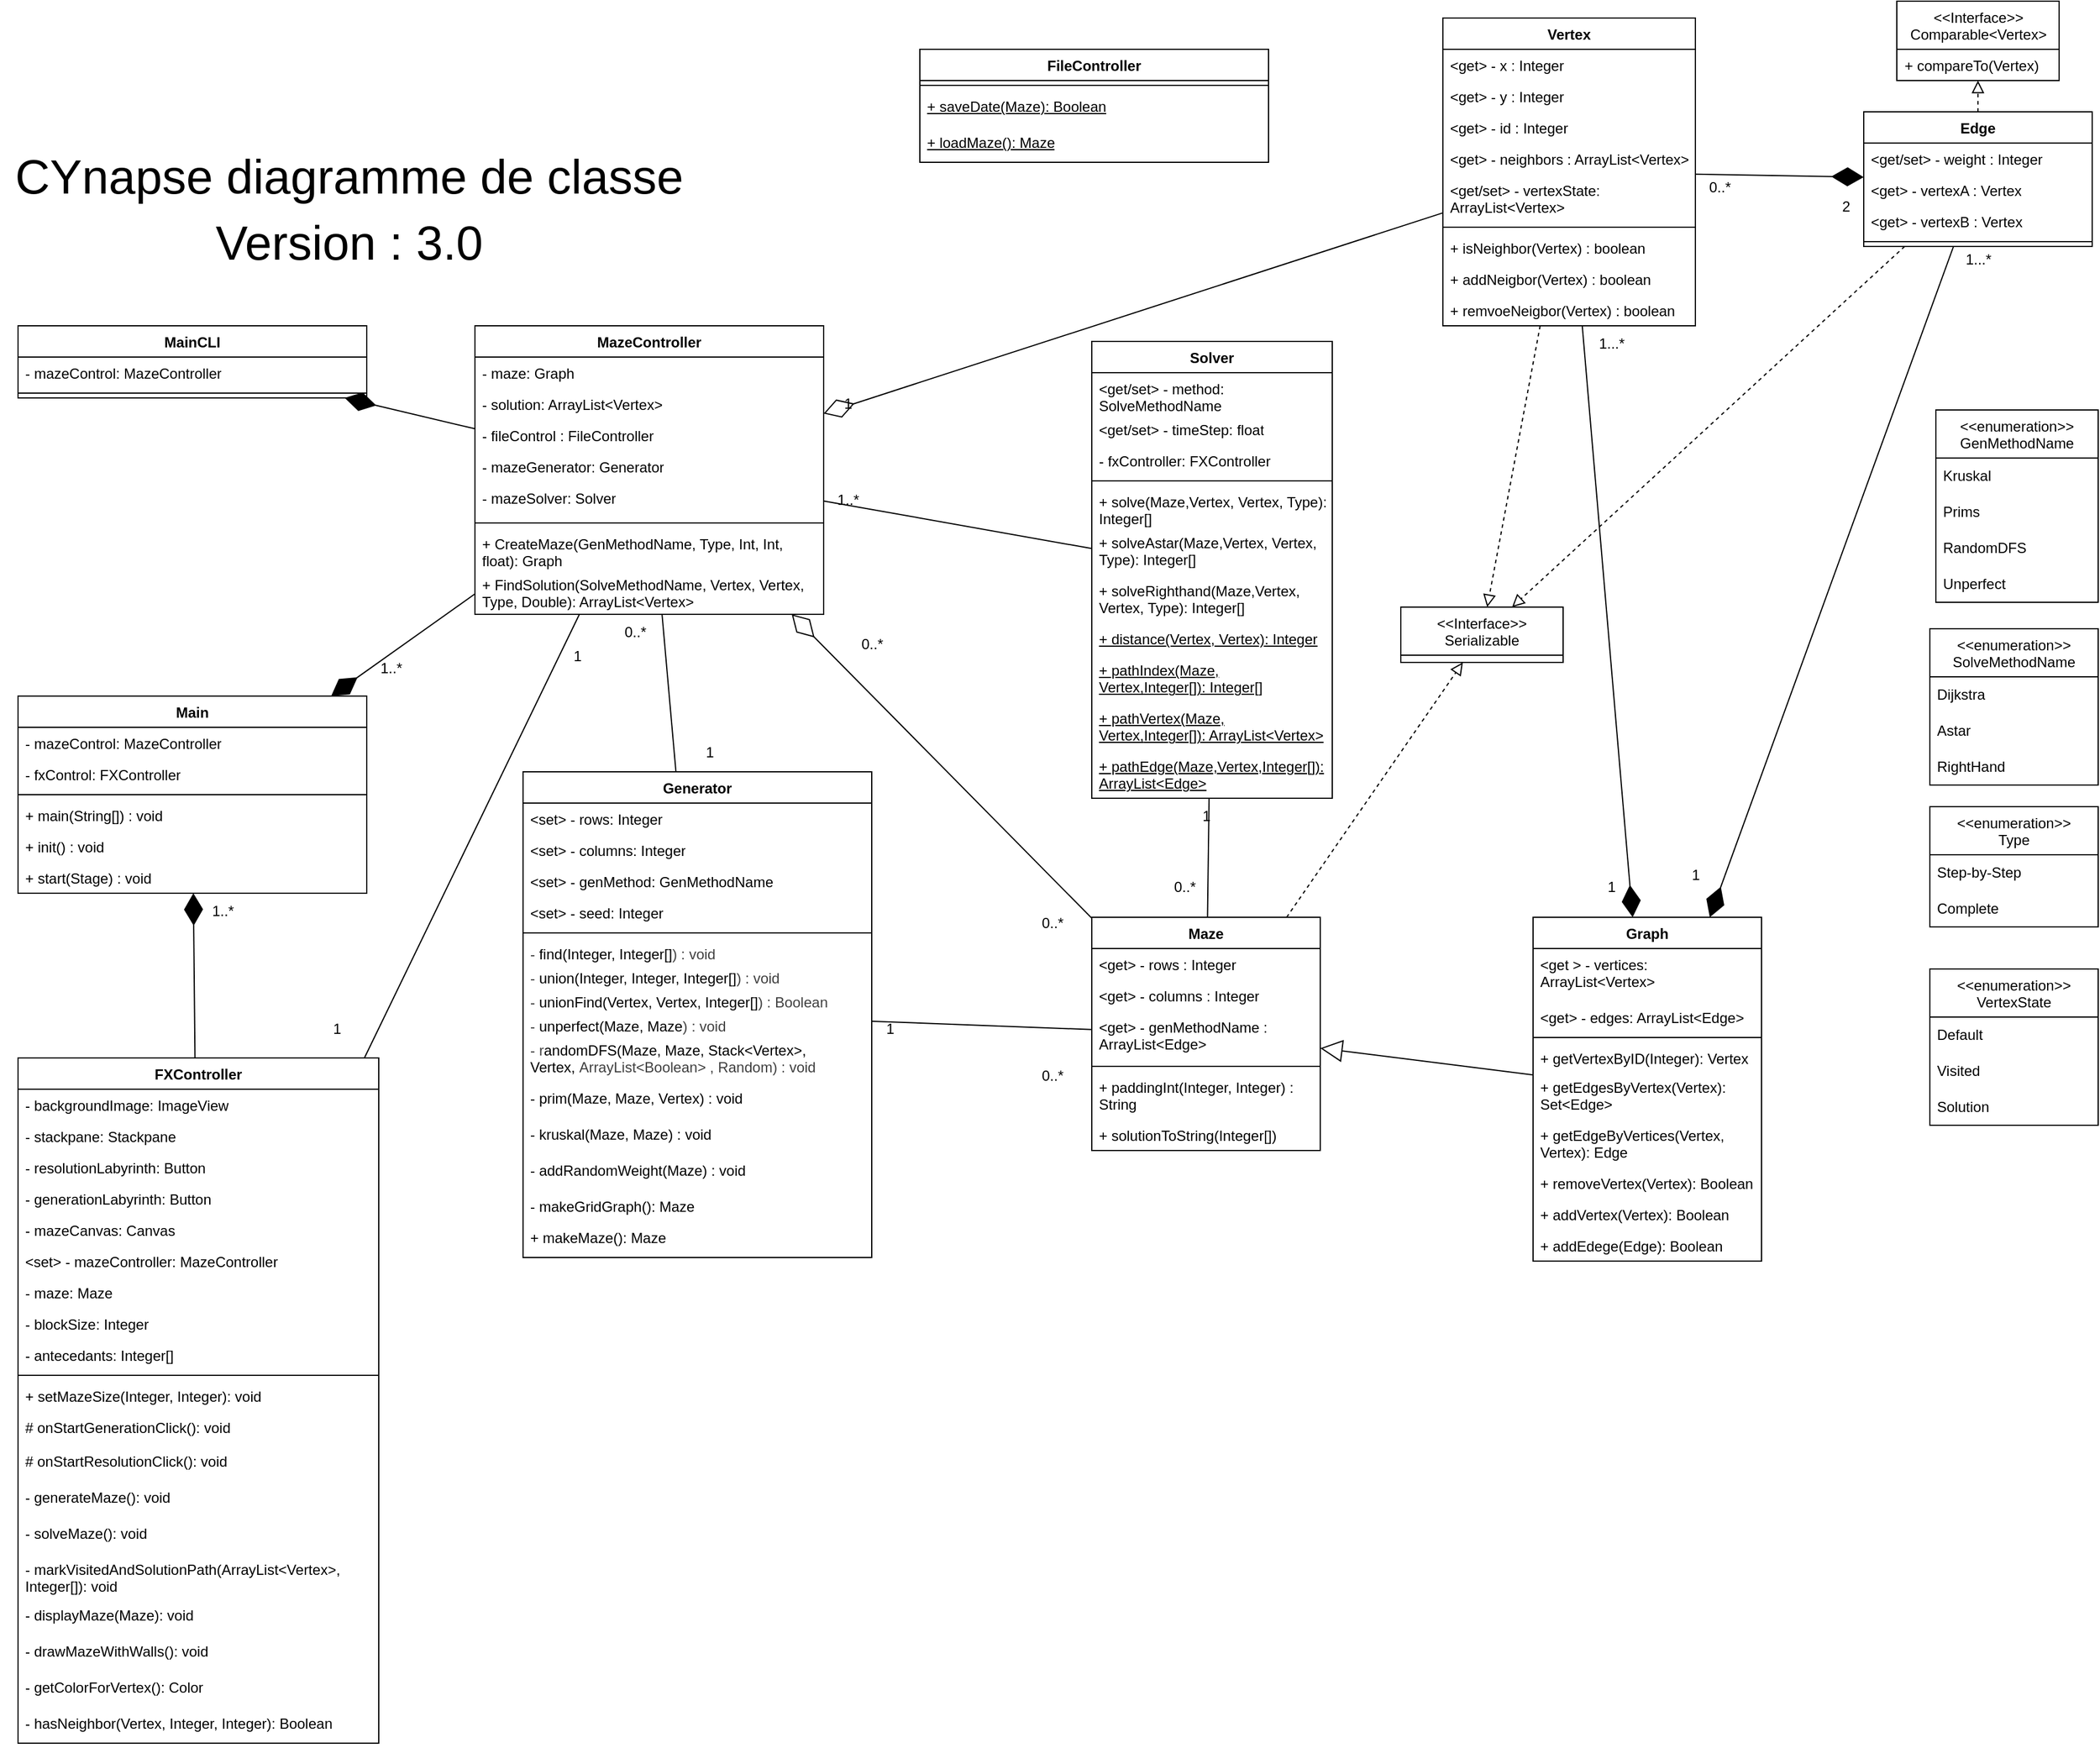 <mxfile>
    <diagram name="Page-1" id="GL4g5ztaucgX-pWz4lhd">
        <mxGraphModel dx="3798" dy="2135" grid="1" gridSize="10" guides="1" tooltips="1" connect="1" arrows="1" fold="1" page="1" pageScale="1" pageWidth="827" pageHeight="1169" math="0" shadow="0">
            <root>
                <mxCell id="0"/>
                <mxCell id="1" parent="0"/>
                <mxCell id="nxnZaIXY-EtbHCH3Vq-E-17" value="Vertex" style="swimlane;fontStyle=1;align=center;verticalAlign=top;childLayout=stackLayout;horizontal=1;startSize=26;horizontalStack=0;resizeParent=1;resizeParentMax=0;resizeLast=0;collapsible=1;marginBottom=0;whiteSpace=wrap;html=1;" parent="1" vertex="1">
                    <mxGeometry x="-135" y="-1136" width="210" height="256" as="geometry"/>
                </mxCell>
                <mxCell id="nxnZaIXY-EtbHCH3Vq-E-18" value="&amp;lt;get&amp;gt; - x : Integer" style="text;strokeColor=none;fillColor=none;align=left;verticalAlign=top;spacingLeft=4;spacingRight=4;overflow=hidden;rotatable=0;points=[[0,0.5],[1,0.5]];portConstraint=eastwest;whiteSpace=wrap;html=1;" parent="nxnZaIXY-EtbHCH3Vq-E-17" vertex="1">
                    <mxGeometry y="26" width="210" height="26" as="geometry"/>
                </mxCell>
                <mxCell id="nxnZaIXY-EtbHCH3Vq-E-21" value="&lt;span style=&quot;color: rgb(0, 0, 0);&quot;&gt;&amp;lt;get&amp;gt;&amp;nbsp;&lt;/span&gt;- y : Integer" style="text;strokeColor=none;fillColor=none;align=left;verticalAlign=top;spacingLeft=4;spacingRight=4;overflow=hidden;rotatable=0;points=[[0,0.5],[1,0.5]];portConstraint=eastwest;whiteSpace=wrap;html=1;" parent="nxnZaIXY-EtbHCH3Vq-E-17" vertex="1">
                    <mxGeometry y="52" width="210" height="26" as="geometry"/>
                </mxCell>
                <mxCell id="nxnZaIXY-EtbHCH3Vq-E-22" value="&amp;lt;get&amp;gt; - id : Integer" style="text;strokeColor=none;fillColor=none;align=left;verticalAlign=top;spacingLeft=4;spacingRight=4;overflow=hidden;rotatable=0;points=[[0,0.5],[1,0.5]];portConstraint=eastwest;whiteSpace=wrap;html=1;" parent="nxnZaIXY-EtbHCH3Vq-E-17" vertex="1">
                    <mxGeometry y="78" width="210" height="26" as="geometry"/>
                </mxCell>
                <mxCell id="nxnZaIXY-EtbHCH3Vq-E-25" value="&amp;lt;get&amp;gt; - neighbors : ArrayList&amp;lt;Vertex&amp;gt;" style="text;strokeColor=none;fillColor=none;align=left;verticalAlign=top;spacingLeft=4;spacingRight=4;overflow=hidden;rotatable=0;points=[[0,0.5],[1,0.5]];portConstraint=eastwest;whiteSpace=wrap;html=1;" parent="nxnZaIXY-EtbHCH3Vq-E-17" vertex="1">
                    <mxGeometry y="104" width="210" height="26" as="geometry"/>
                </mxCell>
                <mxCell id="92" value="&amp;lt;get/set&amp;gt; - vertexState: ArrayList&amp;lt;Vertex&amp;gt;" style="text;strokeColor=none;fillColor=none;align=left;verticalAlign=top;spacingLeft=4;spacingRight=4;overflow=hidden;rotatable=0;points=[[0,0.5],[1,0.5]];portConstraint=eastwest;whiteSpace=wrap;html=1;" parent="nxnZaIXY-EtbHCH3Vq-E-17" vertex="1">
                    <mxGeometry y="130" width="210" height="40" as="geometry"/>
                </mxCell>
                <mxCell id="nxnZaIXY-EtbHCH3Vq-E-19" value="" style="line;strokeWidth=1;fillColor=none;align=left;verticalAlign=middle;spacingTop=-1;spacingLeft=3;spacingRight=3;rotatable=0;labelPosition=right;points=[];portConstraint=eastwest;strokeColor=inherit;" parent="nxnZaIXY-EtbHCH3Vq-E-17" vertex="1">
                    <mxGeometry y="170" width="210" height="8" as="geometry"/>
                </mxCell>
                <mxCell id="nxnZaIXY-EtbHCH3Vq-E-27" value="+ isNeighbor(Vertex) : boolean" style="text;strokeColor=none;fillColor=none;align=left;verticalAlign=top;spacingLeft=4;spacingRight=4;overflow=hidden;rotatable=0;points=[[0,0.5],[1,0.5]];portConstraint=eastwest;whiteSpace=wrap;html=1;" parent="nxnZaIXY-EtbHCH3Vq-E-17" vertex="1">
                    <mxGeometry y="178" width="210" height="26" as="geometry"/>
                </mxCell>
                <mxCell id="97" value="+ addNeigbor(Vertex) : boolean" style="text;strokeColor=none;fillColor=none;align=left;verticalAlign=top;spacingLeft=4;spacingRight=4;overflow=hidden;rotatable=0;points=[[0,0.5],[1,0.5]];portConstraint=eastwest;whiteSpace=wrap;html=1;" parent="nxnZaIXY-EtbHCH3Vq-E-17" vertex="1">
                    <mxGeometry y="204" width="210" height="26" as="geometry"/>
                </mxCell>
                <mxCell id="98" value="+ remvoeNeigbor(Vertex) : boolean" style="text;strokeColor=none;fillColor=none;align=left;verticalAlign=top;spacingLeft=4;spacingRight=4;overflow=hidden;rotatable=0;points=[[0,0.5],[1,0.5]];portConstraint=eastwest;whiteSpace=wrap;html=1;" parent="nxnZaIXY-EtbHCH3Vq-E-17" vertex="1">
                    <mxGeometry y="230" width="210" height="26" as="geometry"/>
                </mxCell>
                <mxCell id="nxnZaIXY-EtbHCH3Vq-E-28" value="Edge" style="swimlane;fontStyle=1;align=center;verticalAlign=top;childLayout=stackLayout;horizontal=1;startSize=26;horizontalStack=0;resizeParent=1;resizeParentMax=0;resizeLast=0;collapsible=1;marginBottom=0;whiteSpace=wrap;html=1;" parent="1" vertex="1">
                    <mxGeometry x="215" y="-1058" width="190" height="112" as="geometry"/>
                </mxCell>
                <mxCell id="nxnZaIXY-EtbHCH3Vq-E-33" value="&amp;lt;get/set&amp;gt; - weight : Integer" style="text;strokeColor=none;fillColor=none;align=left;verticalAlign=top;spacingLeft=4;spacingRight=4;overflow=hidden;rotatable=0;points=[[0,0.5],[1,0.5]];portConstraint=eastwest;whiteSpace=wrap;html=1;" parent="nxnZaIXY-EtbHCH3Vq-E-28" vertex="1">
                    <mxGeometry y="26" width="190" height="26" as="geometry"/>
                </mxCell>
                <mxCell id="nxnZaIXY-EtbHCH3Vq-E-34" value="&amp;lt;get&amp;gt; - vertexA : Vertex" style="text;strokeColor=none;fillColor=none;align=left;verticalAlign=top;spacingLeft=4;spacingRight=4;overflow=hidden;rotatable=0;points=[[0,0.5],[1,0.5]];portConstraint=eastwest;whiteSpace=wrap;html=1;" parent="nxnZaIXY-EtbHCH3Vq-E-28" vertex="1">
                    <mxGeometry y="52" width="190" height="26" as="geometry"/>
                </mxCell>
                <mxCell id="nxnZaIXY-EtbHCH3Vq-E-35" value="&amp;lt;get&amp;gt; - vertexB : Vertex" style="text;strokeColor=none;fillColor=none;align=left;verticalAlign=top;spacingLeft=4;spacingRight=4;overflow=hidden;rotatable=0;points=[[0,0.5],[1,0.5]];portConstraint=eastwest;whiteSpace=wrap;html=1;" parent="nxnZaIXY-EtbHCH3Vq-E-28" vertex="1">
                    <mxGeometry y="78" width="190" height="26" as="geometry"/>
                </mxCell>
                <mxCell id="nxnZaIXY-EtbHCH3Vq-E-30" value="" style="line;strokeWidth=1;fillColor=none;align=left;verticalAlign=middle;spacingTop=-1;spacingLeft=3;spacingRight=3;rotatable=0;labelPosition=right;points=[];portConstraint=eastwest;strokeColor=inherit;" parent="nxnZaIXY-EtbHCH3Vq-E-28" vertex="1">
                    <mxGeometry y="104" width="190" height="8" as="geometry"/>
                </mxCell>
                <mxCell id="nxnZaIXY-EtbHCH3Vq-E-37" value="Graph" style="swimlane;fontStyle=1;align=center;verticalAlign=top;childLayout=stackLayout;horizontal=1;startSize=26;horizontalStack=0;resizeParent=1;resizeParentMax=0;resizeLast=0;collapsible=1;marginBottom=0;whiteSpace=wrap;html=1;" parent="1" vertex="1">
                    <mxGeometry x="-60" y="-388" width="190" height="286" as="geometry"/>
                </mxCell>
                <mxCell id="nxnZaIXY-EtbHCH3Vq-E-38" value="&amp;lt;get &amp;gt; - vertices: ArrayList&amp;lt;Vertex&amp;gt;" style="text;strokeColor=none;fillColor=none;align=left;verticalAlign=top;spacingLeft=4;spacingRight=4;overflow=hidden;rotatable=0;points=[[0,0.5],[1,0.5]];portConstraint=eastwest;whiteSpace=wrap;html=1;" parent="nxnZaIXY-EtbHCH3Vq-E-37" vertex="1">
                    <mxGeometry y="26" width="190" height="44" as="geometry"/>
                </mxCell>
                <mxCell id="nxnZaIXY-EtbHCH3Vq-E-41" value="&amp;lt;get&amp;gt; - edges: ArrayList&amp;lt;Edge&amp;gt;" style="text;strokeColor=none;fillColor=none;align=left;verticalAlign=top;spacingLeft=4;spacingRight=4;overflow=hidden;rotatable=0;points=[[0,0.5],[1,0.5]];portConstraint=eastwest;whiteSpace=wrap;html=1;" parent="nxnZaIXY-EtbHCH3Vq-E-37" vertex="1">
                    <mxGeometry y="70" width="190" height="26" as="geometry"/>
                </mxCell>
                <mxCell id="nxnZaIXY-EtbHCH3Vq-E-39" value="" style="line;strokeWidth=1;fillColor=none;align=left;verticalAlign=middle;spacingTop=-1;spacingLeft=3;spacingRight=3;rotatable=0;labelPosition=right;points=[];portConstraint=eastwest;strokeColor=inherit;" parent="nxnZaIXY-EtbHCH3Vq-E-37" vertex="1">
                    <mxGeometry y="96" width="190" height="8" as="geometry"/>
                </mxCell>
                <mxCell id="nxnZaIXY-EtbHCH3Vq-E-40" value="+ getVertexByID(Integer): Vertex" style="text;strokeColor=none;fillColor=none;align=left;verticalAlign=top;spacingLeft=4;spacingRight=4;overflow=hidden;rotatable=0;points=[[0,0.5],[1,0.5]];portConstraint=eastwest;whiteSpace=wrap;html=1;" parent="nxnZaIXY-EtbHCH3Vq-E-37" vertex="1">
                    <mxGeometry y="104" width="190" height="24" as="geometry"/>
                </mxCell>
                <mxCell id="35" value="+ getEdgesByVertex(Vertex): Set&amp;lt;Edge&amp;gt;" style="text;strokeColor=none;fillColor=none;align=left;verticalAlign=top;spacingLeft=4;spacingRight=4;overflow=hidden;rotatable=0;points=[[0,0.5],[1,0.5]];portConstraint=eastwest;whiteSpace=wrap;html=1;" parent="nxnZaIXY-EtbHCH3Vq-E-37" vertex="1">
                    <mxGeometry y="128" width="190" height="40" as="geometry"/>
                </mxCell>
                <mxCell id="91" value="+ getEdgeByVertices(Vertex, Vertex): Edge" style="text;strokeColor=none;fillColor=none;align=left;verticalAlign=top;spacingLeft=4;spacingRight=4;overflow=hidden;rotatable=0;points=[[0,0.5],[1,0.5]];portConstraint=eastwest;whiteSpace=wrap;html=1;" parent="nxnZaIXY-EtbHCH3Vq-E-37" vertex="1">
                    <mxGeometry y="168" width="190" height="40" as="geometry"/>
                </mxCell>
                <mxCell id="k4PzWBBYcrcCEoNfzTAH-1" value="+ removeVertex(Vertex): Boolean" style="text;strokeColor=none;fillColor=none;align=left;verticalAlign=top;spacingLeft=4;spacingRight=4;overflow=hidden;rotatable=0;points=[[0,0.5],[1,0.5]];portConstraint=eastwest;whiteSpace=wrap;html=1;" parent="nxnZaIXY-EtbHCH3Vq-E-37" vertex="1">
                    <mxGeometry y="208" width="190" height="26" as="geometry"/>
                </mxCell>
                <mxCell id="90" value="+ addVertex(Vertex): Boolean" style="text;strokeColor=none;fillColor=none;align=left;verticalAlign=top;spacingLeft=4;spacingRight=4;overflow=hidden;rotatable=0;points=[[0,0.5],[1,0.5]];portConstraint=eastwest;whiteSpace=wrap;html=1;" parent="nxnZaIXY-EtbHCH3Vq-E-37" vertex="1">
                    <mxGeometry y="234" width="190" height="26" as="geometry"/>
                </mxCell>
                <mxCell id="k4PzWBBYcrcCEoNfzTAH-2" value="+ addEdege(Edge): Boolean" style="text;strokeColor=none;fillColor=none;align=left;verticalAlign=top;spacingLeft=4;spacingRight=4;overflow=hidden;rotatable=0;points=[[0,0.5],[1,0.5]];portConstraint=eastwest;whiteSpace=wrap;html=1;" parent="nxnZaIXY-EtbHCH3Vq-E-37" vertex="1">
                    <mxGeometry y="260" width="190" height="26" as="geometry"/>
                </mxCell>
                <mxCell id="nxnZaIXY-EtbHCH3Vq-E-44" value="2" style="text;html=1;align=center;verticalAlign=middle;resizable=0;points=[];autosize=1;strokeColor=none;fillColor=none;" parent="1" vertex="1">
                    <mxGeometry x="185" y="-994" width="30" height="30" as="geometry"/>
                </mxCell>
                <mxCell id="nxnZaIXY-EtbHCH3Vq-E-46" value="" style="endArrow=diamondThin;endFill=1;endSize=24;html=1;rounded=0;" parent="1" source="nxnZaIXY-EtbHCH3Vq-E-17" target="nxnZaIXY-EtbHCH3Vq-E-37" edge="1">
                    <mxGeometry width="160" relative="1" as="geometry">
                        <mxPoint x="-45" y="-730" as="sourcePoint"/>
                        <mxPoint x="115" y="-730" as="targetPoint"/>
                    </mxGeometry>
                </mxCell>
                <mxCell id="nxnZaIXY-EtbHCH3Vq-E-47" value="" style="endArrow=diamondThin;endFill=1;endSize=24;html=1;rounded=0;" parent="1" source="nxnZaIXY-EtbHCH3Vq-E-28" target="nxnZaIXY-EtbHCH3Vq-E-37" edge="1">
                    <mxGeometry width="160" relative="1" as="geometry">
                        <mxPoint x="147" y="-885" as="sourcePoint"/>
                        <mxPoint x="215" y="-763" as="targetPoint"/>
                    </mxGeometry>
                </mxCell>
                <mxCell id="nxnZaIXY-EtbHCH3Vq-E-49" value="1...*" style="text;html=1;align=center;verticalAlign=middle;resizable=0;points=[];autosize=1;strokeColor=none;fillColor=none;" parent="1" vertex="1">
                    <mxGeometry x="290" y="-950" width="40" height="30" as="geometry"/>
                </mxCell>
                <mxCell id="nxnZaIXY-EtbHCH3Vq-E-50" value="1...*" style="text;html=1;align=center;verticalAlign=middle;resizable=0;points=[];autosize=1;strokeColor=none;fillColor=none;" parent="1" vertex="1">
                    <mxGeometry x="-15" y="-880" width="40" height="30" as="geometry"/>
                </mxCell>
                <mxCell id="nxnZaIXY-EtbHCH3Vq-E-51" value="1" style="text;html=1;align=center;verticalAlign=middle;resizable=0;points=[];autosize=1;strokeColor=none;fillColor=none;" parent="1" vertex="1">
                    <mxGeometry x="-10" y="-428" width="30" height="30" as="geometry"/>
                </mxCell>
                <mxCell id="nxnZaIXY-EtbHCH3Vq-E-52" value="1" style="text;html=1;align=center;verticalAlign=middle;resizable=0;points=[];autosize=1;strokeColor=none;fillColor=none;" parent="1" vertex="1">
                    <mxGeometry x="60" y="-438" width="30" height="30" as="geometry"/>
                </mxCell>
                <mxCell id="4cQ2HAe2CtanrkPKCXhJ-1" value="Generator" style="swimlane;fontStyle=1;align=center;verticalAlign=top;childLayout=stackLayout;horizontal=1;startSize=26;horizontalStack=0;resizeParent=1;resizeParentMax=0;resizeLast=0;collapsible=1;marginBottom=0;whiteSpace=wrap;html=1;" parent="1" vertex="1">
                    <mxGeometry x="-900" y="-509" width="290" height="404" as="geometry"/>
                </mxCell>
                <mxCell id="4cQ2HAe2CtanrkPKCXhJ-2" value="&amp;lt;set&amp;gt; - rows: Integer" style="text;strokeColor=none;fillColor=none;align=left;verticalAlign=top;spacingLeft=4;spacingRight=4;overflow=hidden;rotatable=0;points=[[0,0.5],[1,0.5]];portConstraint=eastwest;whiteSpace=wrap;html=1;" parent="4cQ2HAe2CtanrkPKCXhJ-1" vertex="1">
                    <mxGeometry y="26" width="290" height="26" as="geometry"/>
                </mxCell>
                <mxCell id="4cQ2HAe2CtanrkPKCXhJ-9" value="&amp;lt;set&amp;gt; - columns: Integer" style="text;strokeColor=none;fillColor=none;align=left;verticalAlign=top;spacingLeft=4;spacingRight=4;overflow=hidden;rotatable=0;points=[[0,0.5],[1,0.5]];portConstraint=eastwest;whiteSpace=wrap;html=1;" parent="4cQ2HAe2CtanrkPKCXhJ-1" vertex="1">
                    <mxGeometry y="52" width="290" height="26" as="geometry"/>
                </mxCell>
                <mxCell id="4cQ2HAe2CtanrkPKCXhJ-21" value="&amp;lt;set&amp;gt; - genMethod: GenMethodName" style="text;strokeColor=none;fillColor=none;align=left;verticalAlign=top;spacingLeft=4;spacingRight=4;overflow=hidden;rotatable=0;points=[[0,0.5],[1,0.5]];portConstraint=eastwest;whiteSpace=wrap;html=1;" parent="4cQ2HAe2CtanrkPKCXhJ-1" vertex="1">
                    <mxGeometry y="78" width="290" height="26" as="geometry"/>
                </mxCell>
                <mxCell id="4cQ2HAe2CtanrkPKCXhJ-10" value="&amp;lt;set&amp;gt; - seed: Integer" style="text;strokeColor=none;fillColor=none;align=left;verticalAlign=top;spacingLeft=4;spacingRight=4;overflow=hidden;rotatable=0;points=[[0,0.5],[1,0.5]];portConstraint=eastwest;whiteSpace=wrap;html=1;" parent="4cQ2HAe2CtanrkPKCXhJ-1" vertex="1">
                    <mxGeometry y="104" width="290" height="26" as="geometry"/>
                </mxCell>
                <mxCell id="4cQ2HAe2CtanrkPKCXhJ-3" value="" style="line;strokeWidth=1;fillColor=none;align=left;verticalAlign=middle;spacingTop=-1;spacingLeft=3;spacingRight=3;rotatable=0;labelPosition=right;points=[];portConstraint=eastwest;strokeColor=inherit;" parent="4cQ2HAe2CtanrkPKCXhJ-1" vertex="1">
                    <mxGeometry y="130" width="290" height="8" as="geometry"/>
                </mxCell>
                <mxCell id="70" value="&lt;span style=&quot;color: rgb(63, 63, 63); background-color: transparent;&quot;&gt;-&lt;/span&gt;&lt;span style=&quot;color: rgb(63, 63, 63); background-color: transparent;&quot;&gt;&amp;nbsp;&lt;/span&gt;&lt;span style=&quot;background-color: transparent; color: rgb(63, 63, 63);&quot;&gt;&lt;font color=&quot;#000000&quot;&gt;find(Integer, Integer[]&lt;/font&gt;&lt;/span&gt;&lt;span style=&quot;color: rgb(63, 63, 63); background-color: transparent;&quot;&gt;) : void&lt;/span&gt;" style="text;strokeColor=none;fillColor=none;align=left;verticalAlign=top;spacingLeft=4;spacingRight=4;overflow=hidden;rotatable=0;points=[[0,0.5],[1,0.5]];portConstraint=eastwest;whiteSpace=wrap;html=1;" parent="4cQ2HAe2CtanrkPKCXhJ-1" vertex="1">
                    <mxGeometry y="138" width="290" height="20" as="geometry"/>
                </mxCell>
                <mxCell id="69" value="&lt;span style=&quot;color: rgb(63, 63, 63); background-color: transparent;&quot;&gt;-&lt;/span&gt;&lt;span style=&quot;color: rgb(63, 63, 63); background-color: transparent;&quot;&gt;&amp;nbsp;&lt;/span&gt;&lt;span style=&quot;background-color: transparent; color: rgb(63, 63, 63);&quot;&gt;&lt;font color=&quot;#000000&quot;&gt;union(Integer, Integer, Integer[]&lt;/font&gt;&lt;/span&gt;&lt;span style=&quot;color: rgb(63, 63, 63); background-color: transparent;&quot;&gt;) : void&lt;/span&gt;" style="text;strokeColor=none;fillColor=none;align=left;verticalAlign=top;spacingLeft=4;spacingRight=4;overflow=hidden;rotatable=0;points=[[0,0.5],[1,0.5]];portConstraint=eastwest;whiteSpace=wrap;html=1;" parent="4cQ2HAe2CtanrkPKCXhJ-1" vertex="1">
                    <mxGeometry y="158" width="290" height="20" as="geometry"/>
                </mxCell>
                <mxCell id="68" value="&lt;span style=&quot;color: rgb(63, 63, 63); background-color: transparent;&quot;&gt;-&lt;/span&gt;&lt;span style=&quot;color: rgb(63, 63, 63); background-color: transparent;&quot;&gt;&amp;nbsp;&lt;/span&gt;&lt;span style=&quot;background-color: transparent; color: rgb(63, 63, 63);&quot;&gt;&lt;font color=&quot;#000000&quot;&gt;unionFind(Vertex, Vertex, Integer[]&lt;/font&gt;&lt;/span&gt;&lt;span style=&quot;color: rgb(63, 63, 63); background-color: transparent;&quot;&gt;) : Boolean&lt;/span&gt;" style="text;strokeColor=none;fillColor=none;align=left;verticalAlign=top;spacingLeft=4;spacingRight=4;overflow=hidden;rotatable=0;points=[[0,0.5],[1,0.5]];portConstraint=eastwest;whiteSpace=wrap;html=1;" parent="4cQ2HAe2CtanrkPKCXhJ-1" vertex="1">
                    <mxGeometry y="178" width="290" height="20" as="geometry"/>
                </mxCell>
                <mxCell id="66" value="&lt;span style=&quot;color: rgb(63, 63, 63); background-color: transparent;&quot;&gt;-&lt;/span&gt;&lt;span style=&quot;color: rgb(63, 63, 63); background-color: transparent;&quot;&gt;&amp;nbsp;&lt;/span&gt;&lt;span style=&quot;background-color: transparent; color: rgb(63, 63, 63);&quot;&gt;&lt;font color=&quot;#000000&quot;&gt;unperfect(Maze, Maze&lt;/font&gt;&lt;/span&gt;&lt;span style=&quot;color: rgb(63, 63, 63); background-color: transparent;&quot;&gt;) : void&lt;/span&gt;" style="text;strokeColor=none;fillColor=none;align=left;verticalAlign=top;spacingLeft=4;spacingRight=4;overflow=hidden;rotatable=0;points=[[0,0.5],[1,0.5]];portConstraint=eastwest;whiteSpace=wrap;html=1;" parent="4cQ2HAe2CtanrkPKCXhJ-1" vertex="1">
                    <mxGeometry y="198" width="290" height="20" as="geometry"/>
                </mxCell>
                <mxCell id="38" value="&lt;span style=&quot;color: rgb(63, 63, 63); background-color: transparent;&quot;&gt;-&lt;/span&gt;&lt;span style=&quot;color: rgb(63, 63, 63); background-color: transparent;&quot;&gt;&amp;nbsp;r&lt;/span&gt;&lt;font style=&quot;background-color: transparent; color: rgb(0, 0, 0);&quot;&gt;andomDFS(Maze, Maze, Stack&amp;lt;Vertex&amp;gt;, Vertex,&amp;nbsp;&lt;/font&gt;&lt;span style=&quot;color: rgb(63, 63, 63); background-color: transparent;&quot;&gt;ArrayList&amp;lt;Boolean&amp;gt; , Random) : void&lt;/span&gt;" style="text;strokeColor=none;fillColor=none;align=left;verticalAlign=top;spacingLeft=4;spacingRight=4;overflow=hidden;rotatable=0;points=[[0,0.5],[1,0.5]];portConstraint=eastwest;whiteSpace=wrap;html=1;" parent="4cQ2HAe2CtanrkPKCXhJ-1" vertex="1">
                    <mxGeometry y="218" width="290" height="40" as="geometry"/>
                </mxCell>
                <mxCell id="32" value="- prim(Maze, Maze, Vertex) : void" style="text;strokeColor=none;fillColor=none;align=left;verticalAlign=top;spacingLeft=4;spacingRight=4;overflow=hidden;rotatable=0;points=[[0,0.5],[1,0.5]];portConstraint=eastwest;whiteSpace=wrap;html=1;" parent="4cQ2HAe2CtanrkPKCXhJ-1" vertex="1">
                    <mxGeometry y="258" width="290" height="30" as="geometry"/>
                </mxCell>
                <mxCell id="29" value="- kruskal(Maze, Maze) : void" style="text;strokeColor=none;fillColor=none;align=left;verticalAlign=top;spacingLeft=4;spacingRight=4;overflow=hidden;rotatable=0;points=[[0,0.5],[1,0.5]];portConstraint=eastwest;whiteSpace=wrap;html=1;" parent="4cQ2HAe2CtanrkPKCXhJ-1" vertex="1">
                    <mxGeometry y="288" width="290" height="30" as="geometry"/>
                </mxCell>
                <mxCell id="33" value="- addRandomWeight(Maze) : void" style="text;strokeColor=none;fillColor=none;align=left;verticalAlign=top;spacingLeft=4;spacingRight=4;overflow=hidden;rotatable=0;points=[[0,0.5],[1,0.5]];portConstraint=eastwest;whiteSpace=wrap;html=1;" parent="4cQ2HAe2CtanrkPKCXhJ-1" vertex="1">
                    <mxGeometry y="318" width="290" height="30" as="geometry"/>
                </mxCell>
                <mxCell id="4cQ2HAe2CtanrkPKCXhJ-4" value="- makeGridGraph(): Maze" style="text;strokeColor=none;fillColor=none;align=left;verticalAlign=top;spacingLeft=4;spacingRight=4;overflow=hidden;rotatable=0;points=[[0,0.5],[1,0.5]];portConstraint=eastwest;whiteSpace=wrap;html=1;" parent="4cQ2HAe2CtanrkPKCXhJ-1" vertex="1">
                    <mxGeometry y="348" width="290" height="26" as="geometry"/>
                </mxCell>
                <mxCell id="4cQ2HAe2CtanrkPKCXhJ-11" value="+ makeMaze(): Maze" style="text;strokeColor=none;fillColor=none;align=left;verticalAlign=top;spacingLeft=4;spacingRight=4;overflow=hidden;rotatable=0;points=[[0,0.5],[1,0.5]];portConstraint=eastwest;whiteSpace=wrap;html=1;" parent="4cQ2HAe2CtanrkPKCXhJ-1" vertex="1">
                    <mxGeometry y="374" width="290" height="30" as="geometry"/>
                </mxCell>
                <mxCell id="4cQ2HAe2CtanrkPKCXhJ-5" value="Solver" style="swimlane;fontStyle=1;align=center;verticalAlign=top;childLayout=stackLayout;horizontal=1;startSize=26;horizontalStack=0;resizeParent=1;resizeParentMax=0;resizeLast=0;collapsible=1;marginBottom=0;whiteSpace=wrap;html=1;" parent="1" vertex="1">
                    <mxGeometry x="-427" y="-867" width="200" height="380" as="geometry"/>
                </mxCell>
                <mxCell id="4cQ2HAe2CtanrkPKCXhJ-6" value="&amp;lt;get/set&amp;gt; - method: SolveMethodName" style="text;strokeColor=none;fillColor=none;align=left;verticalAlign=top;spacingLeft=4;spacingRight=4;overflow=hidden;rotatable=0;points=[[0,0.5],[1,0.5]];portConstraint=eastwest;whiteSpace=wrap;html=1;" parent="4cQ2HAe2CtanrkPKCXhJ-5" vertex="1">
                    <mxGeometry y="26" width="200" height="34" as="geometry"/>
                </mxCell>
                <mxCell id="k4PzWBBYcrcCEoNfzTAH-9" value="&amp;lt;get/set&amp;gt; - timeStep: float" style="text;strokeColor=none;fillColor=none;align=left;verticalAlign=top;spacingLeft=4;spacingRight=4;overflow=hidden;rotatable=0;points=[[0,0.5],[1,0.5]];portConstraint=eastwest;whiteSpace=wrap;html=1;" parent="4cQ2HAe2CtanrkPKCXhJ-5" vertex="1">
                    <mxGeometry y="60" width="200" height="26" as="geometry"/>
                </mxCell>
                <mxCell id="118" value="- fxController: FXController" style="text;strokeColor=none;fillColor=none;align=left;verticalAlign=top;spacingLeft=4;spacingRight=4;overflow=hidden;rotatable=0;points=[[0,0.5],[1,0.5]];portConstraint=eastwest;whiteSpace=wrap;html=1;" vertex="1" parent="4cQ2HAe2CtanrkPKCXhJ-5">
                    <mxGeometry y="86" width="200" height="26" as="geometry"/>
                </mxCell>
                <mxCell id="4cQ2HAe2CtanrkPKCXhJ-7" value="" style="line;strokeWidth=1;fillColor=none;align=left;verticalAlign=middle;spacingTop=-1;spacingLeft=3;spacingRight=3;rotatable=0;labelPosition=right;points=[];portConstraint=eastwest;strokeColor=inherit;" parent="4cQ2HAe2CtanrkPKCXhJ-5" vertex="1">
                    <mxGeometry y="112" width="200" height="8" as="geometry"/>
                </mxCell>
                <mxCell id="4cQ2HAe2CtanrkPKCXhJ-8" value="+ solve(Maze,Vertex, Vertex, Type): Integer[]" style="text;strokeColor=none;fillColor=none;align=left;verticalAlign=top;spacingLeft=4;spacingRight=4;overflow=hidden;rotatable=0;points=[[0,0.5],[1,0.5]];portConstraint=eastwest;whiteSpace=wrap;html=1;" parent="4cQ2HAe2CtanrkPKCXhJ-5" vertex="1">
                    <mxGeometry y="120" width="200" height="34" as="geometry"/>
                </mxCell>
                <mxCell id="24" value="+ solveAstar(Maze,Vertex, Vertex, Type): Integer[]" style="text;strokeColor=none;fillColor=none;align=left;verticalAlign=top;spacingLeft=4;spacingRight=4;overflow=hidden;rotatable=0;points=[[0,0.5],[1,0.5]];portConstraint=eastwest;whiteSpace=wrap;html=1;" parent="4cQ2HAe2CtanrkPKCXhJ-5" vertex="1">
                    <mxGeometry y="154" width="200" height="40" as="geometry"/>
                </mxCell>
                <mxCell id="25" value="+ solveRighthand(Maze,Vertex, Vertex, Type): Integer[]" style="text;strokeColor=none;fillColor=none;align=left;verticalAlign=top;spacingLeft=4;spacingRight=4;overflow=hidden;rotatable=0;points=[[0,0.5],[1,0.5]];portConstraint=eastwest;whiteSpace=wrap;html=1;" parent="4cQ2HAe2CtanrkPKCXhJ-5" vertex="1">
                    <mxGeometry y="194" width="200" height="40" as="geometry"/>
                </mxCell>
                <mxCell id="121" value="&lt;u&gt;+ distance(Vertex, Vertex): Integer&lt;/u&gt;" style="text;strokeColor=none;fillColor=none;align=left;verticalAlign=top;spacingLeft=4;spacingRight=4;overflow=hidden;rotatable=0;points=[[0,0.5],[1,0.5]];portConstraint=eastwest;whiteSpace=wrap;html=1;" vertex="1" parent="4cQ2HAe2CtanrkPKCXhJ-5">
                    <mxGeometry y="234" width="200" height="26" as="geometry"/>
                </mxCell>
                <mxCell id="122" value="&lt;u&gt;+ pathIndex(Maze, Vertex,&lt;/u&gt;&lt;u&gt;Integer[]&lt;/u&gt;&lt;u&gt;): Integer[]&lt;/u&gt;" style="text;strokeColor=none;fillColor=none;align=left;verticalAlign=top;spacingLeft=4;spacingRight=4;overflow=hidden;rotatable=0;points=[[0,0.5],[1,0.5]];portConstraint=eastwest;whiteSpace=wrap;html=1;" vertex="1" parent="4cQ2HAe2CtanrkPKCXhJ-5">
                    <mxGeometry y="260" width="200" height="40" as="geometry"/>
                </mxCell>
                <mxCell id="123" value="&lt;u&gt;+ pathVertex(Maze, Vertex,&lt;/u&gt;&lt;u&gt;Integer[]&lt;/u&gt;&lt;u&gt;): ArrayList&amp;lt;Vertex&amp;gt;&lt;/u&gt;" style="text;strokeColor=none;fillColor=none;align=left;verticalAlign=top;spacingLeft=4;spacingRight=4;overflow=hidden;rotatable=0;points=[[0,0.5],[1,0.5]];portConstraint=eastwest;whiteSpace=wrap;html=1;" vertex="1" parent="4cQ2HAe2CtanrkPKCXhJ-5">
                    <mxGeometry y="300" width="200" height="40" as="geometry"/>
                </mxCell>
                <mxCell id="124" value="&lt;u&gt;+ pathEdge(Maze,Vertex,&lt;/u&gt;&lt;u&gt;Integer[]&lt;/u&gt;&lt;u&gt;): ArrayList&amp;lt;Edge&amp;gt;&lt;/u&gt;" style="text;strokeColor=none;fillColor=none;align=left;verticalAlign=top;spacingLeft=4;spacingRight=4;overflow=hidden;rotatable=0;points=[[0,0.5],[1,0.5]];portConstraint=eastwest;whiteSpace=wrap;html=1;" vertex="1" parent="4cQ2HAe2CtanrkPKCXhJ-5">
                    <mxGeometry y="340" width="200" height="40" as="geometry"/>
                </mxCell>
                <mxCell id="4cQ2HAe2CtanrkPKCXhJ-15" value="" style="endArrow=diamondThin;endFill=1;endSize=24;html=1;rounded=0;" parent="1" source="nxnZaIXY-EtbHCH3Vq-E-17" target="nxnZaIXY-EtbHCH3Vq-E-28" edge="1">
                    <mxGeometry width="160" relative="1" as="geometry">
                        <mxPoint x="280" y="-884" as="sourcePoint"/>
                        <mxPoint x="194" y="-710" as="targetPoint"/>
                    </mxGeometry>
                </mxCell>
                <mxCell id="4cQ2HAe2CtanrkPKCXhJ-16" value="0..*" style="text;html=1;align=center;verticalAlign=middle;resizable=0;points=[];autosize=1;strokeColor=none;fillColor=none;" parent="1" vertex="1">
                    <mxGeometry x="75" y="-1010" width="40" height="30" as="geometry"/>
                </mxCell>
                <mxCell id="4cQ2HAe2CtanrkPKCXhJ-24" value="0..*" style="text;html=1;align=center;verticalAlign=middle;resizable=0;points=[];autosize=1;strokeColor=none;fillColor=none;" parent="1" vertex="1">
                    <mxGeometry x="-480" y="-271" width="40" height="30" as="geometry"/>
                </mxCell>
                <mxCell id="4cQ2HAe2CtanrkPKCXhJ-26" value="FXController" style="swimlane;fontStyle=1;align=center;verticalAlign=top;childLayout=stackLayout;horizontal=1;startSize=26;horizontalStack=0;resizeParent=1;resizeParentMax=0;resizeLast=0;collapsible=1;marginBottom=0;whiteSpace=wrap;html=1;" parent="1" vertex="1">
                    <mxGeometry x="-1320" y="-271" width="300" height="570" as="geometry">
                        <mxRectangle x="310" y="-520" width="110" height="30" as="alternateBounds"/>
                    </mxGeometry>
                </mxCell>
                <mxCell id="4cQ2HAe2CtanrkPKCXhJ-37" value="- backgroundImage: ImageView" style="text;strokeColor=none;fillColor=none;align=left;verticalAlign=top;spacingLeft=4;spacingRight=4;overflow=hidden;rotatable=0;points=[[0,0.5],[1,0.5]];portConstraint=eastwest;whiteSpace=wrap;html=1;" parent="4cQ2HAe2CtanrkPKCXhJ-26" vertex="1">
                    <mxGeometry y="26" width="300" height="26" as="geometry"/>
                </mxCell>
                <mxCell id="102" value="- stackpane: Stackpane" style="text;strokeColor=none;fillColor=none;align=left;verticalAlign=top;spacingLeft=4;spacingRight=4;overflow=hidden;rotatable=0;points=[[0,0.5],[1,0.5]];portConstraint=eastwest;whiteSpace=wrap;html=1;" parent="4cQ2HAe2CtanrkPKCXhJ-26" vertex="1">
                    <mxGeometry y="52" width="300" height="26" as="geometry"/>
                </mxCell>
                <mxCell id="103" value="- resolutionLabyrinth: Button" style="text;strokeColor=none;fillColor=none;align=left;verticalAlign=top;spacingLeft=4;spacingRight=4;overflow=hidden;rotatable=0;points=[[0,0.5],[1,0.5]];portConstraint=eastwest;whiteSpace=wrap;html=1;" parent="4cQ2HAe2CtanrkPKCXhJ-26" vertex="1">
                    <mxGeometry y="78" width="300" height="26" as="geometry"/>
                </mxCell>
                <mxCell id="104" value="- generationLabyrinth: Button" style="text;strokeColor=none;fillColor=none;align=left;verticalAlign=top;spacingLeft=4;spacingRight=4;overflow=hidden;rotatable=0;points=[[0,0.5],[1,0.5]];portConstraint=eastwest;whiteSpace=wrap;html=1;" parent="4cQ2HAe2CtanrkPKCXhJ-26" vertex="1">
                    <mxGeometry y="104" width="300" height="26" as="geometry"/>
                </mxCell>
                <mxCell id="105" value="- mazeCanvas: C&lt;span style=&quot;font-family: monospace; font-size: 0px; text-wrap-mode: nowrap;&quot;&gt;%3CmxGraphModel%3E%3Croot%3E%3CmxCell%20id%3D%220%22%2F%3E%3CmxCell%20id%3D%221%22%20parent%3D%220%22%2F%3E%3CmxCell%20id%3D%222%22%20value%3D%22-%20generationLabyrinth%3A%20Button%22%20style%3D%22text%3BstrokeColor%3Dnone%3BfillColor%3Dnone%3Balign%3Dleft%3BverticalAlign%3Dtop%3BspacingLeft%3D4%3BspacingRight%3D4%3Boverflow%3Dhidden%3Brotatable%3D0%3Bpoints%3D%5B%5B0%2C0.5%5D%2C%5B1%2C0.5%5D%5D%3BportConstraint%3Deastwest%3BwhiteSpace%3Dwrap%3Bhtml%3D1%3B%22%20vertex%3D%221%22%20parent%3D%221%22%3E%3CmxGeometry%20x%3D%22-1320%22%20y%3D%22-167%22%20width%3D%22300%22%20height%3D%2226%22%20as%3D%22geometry%22%2F%3E%3C%2FmxCell%3E%3C%2Froot%3E%3C%2FmxGraphModel%3E&lt;/span&gt;anvas" style="text;strokeColor=none;fillColor=none;align=left;verticalAlign=top;spacingLeft=4;spacingRight=4;overflow=hidden;rotatable=0;points=[[0,0.5],[1,0.5]];portConstraint=eastwest;whiteSpace=wrap;html=1;" parent="4cQ2HAe2CtanrkPKCXhJ-26" vertex="1">
                    <mxGeometry y="130" width="300" height="26" as="geometry"/>
                </mxCell>
                <mxCell id="106" value="&amp;lt;set&amp;gt; - mazeController: MazeController&lt;span style=&quot;font-family: monospace; font-size: 0px; text-wrap-mode: nowrap;&quot;&gt;%3CmxGraphModel%3E%3Croot%3E%3CmxCell%20id%3D%220%22%2F%3E%3CmxCell%20id%3D%221%22%20parent%3D%220%22%2F%3E%3CmxCell%20id%3D%222%22%20value%3D%22-%20generationLabyrinth%3A%20Button%22%20style%3D%22text%3BstrokeColor%3Dnone%3BfillColor%3Dnone%3Balign%3Dleft%3BverticalAlign%3Dtop%3BspacingLeft%3D4%3BspacingRight%3D4%3Boverflow%3Dhidden%3Brotatable%3D0%3Bpoints%3D%5B%5B0%2C0.5%5D%2C%5B1%2C0.5%5D%5D%3BportConstraint%3Deastwest%3BwhiteSpace%3Dwrap%3Bhtml%3D1%3B%22%20vertex%3D%221%22%20parent%3D%221%22%3E%3CmxGeometry%20x%3D%22-1320%22%20y%3D%22-167%22%20width%3D%22300%22%20height%3D%2226%22%20as%3D%22geometry%22%2F%3E%3C%2FmxCell%3E%3C%2Froot%3E%3C%2FmxGraphMode&lt;/span&gt;" style="text;strokeColor=none;fillColor=none;align=left;verticalAlign=top;spacingLeft=4;spacingRight=4;overflow=hidden;rotatable=0;points=[[0,0.5],[1,0.5]];portConstraint=eastwest;whiteSpace=wrap;html=1;" parent="4cQ2HAe2CtanrkPKCXhJ-26" vertex="1">
                    <mxGeometry y="156" width="300" height="26" as="geometry"/>
                </mxCell>
                <mxCell id="107" value="- maze: Maze&lt;span style=&quot;font-family: monospace; font-size: 0px; text-wrap-mode: nowrap;&quot;&gt;%3CmxGraphModel%3E%3Croot%3E%3CmxCell%20id%3D%220%22%2F%3E%3CmxCell%20id%3D%221%22%20parent%3D%220%22%2F%3E%3CmxCell%20id%3D%222%22%20value%3D%22-%20generationLabyrinth%3A%20Button%22%20style%3D%22text%3BstrokeColor%3Dnone%3BfillColor%3Dnone%3Balign%3Dleft%3BverticalAlign%3Dtop%3BspacingLeft%3D4%3BspacingRight%3D4%3Boverflow%3Dhidden%3Brotatable%3D0%3Bpoints%3D%5B%5B0%2C0.5%5D%2C%5B1%2C0.5%5D%5D%3BportConstraint%3Deastwest%3BwhiteSpace%3Dwrap%3Bhtml%3D1%3B%22%20vertex%3D%221%22%20parent%3D%221%22%3E%3CmxGeometry%20x%3D%22-1320%22%20y%3D%22-167%22%20width%3D%22300%22%20height%3D%2226%22%20as%3D%22geometry%22%2F%3E%3C%2FmxCell%3E%3C%2Froot%3E%3C%2FmxGraphMode&lt;/span&gt;" style="text;strokeColor=none;fillColor=none;align=left;verticalAlign=top;spacingLeft=4;spacingRight=4;overflow=hidden;rotatable=0;points=[[0,0.5],[1,0.5]];portConstraint=eastwest;whiteSpace=wrap;html=1;" parent="4cQ2HAe2CtanrkPKCXhJ-26" vertex="1">
                    <mxGeometry y="182" width="300" height="26" as="geometry"/>
                </mxCell>
                <mxCell id="108" value="- blockSize: Integer&lt;span style=&quot;font-family: monospace; font-size: 0px; text-wrap-mode: nowrap;&quot;&gt;%3CmxGraphModel%3E%3Croot%3E%3CmxCell%20id%3D%220%22%2F%3E%3CmxCell%20id%3D%221%22%20parent%3D%220%22%2F%3E%3CmxCell%20id%3D%222%22%20value%3D%22-%20generationLabyrinth%3A%20Button%22%20style%3D%22text%3BstrokeColor%3Dnone%3BfillColor%3Dnone%3Balign%3Dleft%3BverticalAlign%3Dtop%3BspacingLeft%3D4%3BspacingRight%3D4%3Boverflow%3Dhidden%3Brotatable%3D0%3Bpoints%3D%5B%5B0%2C0.5%5D%2C%5B1%2C0.5%5D%5D%3BportConstraint%3Deastwest%3BwhiteSpace%3Dwrap%3Bhtml%3D1%3B%22%20vertex%3D%221%22%20parent%3D%221%22%3E%3CmxGeometry%20x%3D%22-1320%22%20y%3D%22-167%22%20width%3D%22300%22%20height%3D%2226%22%20as%3D%22geometry%22%2F%3E%3C%2FmxCell%3E%3C%2Froot%3E%3C%2FmxGraphMode&lt;/span&gt;" style="text;strokeColor=none;fillColor=none;align=left;verticalAlign=top;spacingLeft=4;spacingRight=4;overflow=hidden;rotatable=0;points=[[0,0.5],[1,0.5]];portConstraint=eastwest;whiteSpace=wrap;html=1;" parent="4cQ2HAe2CtanrkPKCXhJ-26" vertex="1">
                    <mxGeometry y="208" width="300" height="26" as="geometry"/>
                </mxCell>
                <mxCell id="109" value="- antecedants: Integer[]&lt;span style=&quot;font-family: monospace; font-size: 0px; text-wrap-mode: nowrap;&quot;&gt;%3CmxGraphModel%3E%3Croot%3E%3CmxCell%20id%3D%220%22%2F%3E%3CmxCell%20id%3D%221%22%20parent%3D%220%22%2F%3E%3CmxCell%20id%3D%222%22%20value%3D%22-%20generationLabyrinth%3A%20Button%22%20style%3D%22text%3BstrokeColor%3Dnone%3BfillColor%3Dnone%3Balign%3Dleft%3BverticalAlign%3Dtop%3BspacingLeft%3D4%3BspacingRight%3D4%3Boverflow%3Dhidden%3Brotatable%3D0%3Bpoints%3D%5B%5B0%2C0.5%5D%2C%5B1%2C0.5%5D%5D%3BportConstraint%3Deastwest%3BwhiteSpace%3Dwrap%3Bhtml%3D1%3B%22%20vertex%3D%221%22%20parent%3D%221%22%3E%3CmxGeometry%20x%3D%22-1320%22%20y%3D%22-167%22%20width%3D%22300%22%20height%3D%2226%22%20as%3D%22geometry%22%2F%3E%3C%2FmxCell%3E%3C%2Froot%3E%3C%2FmxGraphMode&lt;/span&gt;" style="text;strokeColor=none;fillColor=none;align=left;verticalAlign=top;spacingLeft=4;spacingRight=4;overflow=hidden;rotatable=0;points=[[0,0.5],[1,0.5]];portConstraint=eastwest;whiteSpace=wrap;html=1;" parent="4cQ2HAe2CtanrkPKCXhJ-26" vertex="1">
                    <mxGeometry y="234" width="300" height="26" as="geometry"/>
                </mxCell>
                <mxCell id="4cQ2HAe2CtanrkPKCXhJ-31" value="" style="line;strokeWidth=1;fillColor=none;align=left;verticalAlign=middle;spacingTop=-1;spacingLeft=3;spacingRight=3;rotatable=0;labelPosition=right;points=[];portConstraint=eastwest;strokeColor=inherit;" parent="4cQ2HAe2CtanrkPKCXhJ-26" vertex="1">
                    <mxGeometry y="260" width="300" height="8" as="geometry"/>
                </mxCell>
                <mxCell id="4cQ2HAe2CtanrkPKCXhJ-32" value="+ setMazeSize(Integer, Integer): void" style="text;strokeColor=none;fillColor=none;align=left;verticalAlign=top;spacingLeft=4;spacingRight=4;overflow=hidden;rotatable=0;points=[[0,0.5],[1,0.5]];portConstraint=eastwest;whiteSpace=wrap;html=1;" parent="4cQ2HAe2CtanrkPKCXhJ-26" vertex="1">
                    <mxGeometry y="268" width="300" height="26" as="geometry"/>
                </mxCell>
                <mxCell id="4cQ2HAe2CtanrkPKCXhJ-35" value="# onStartGenerationClick(): void" style="text;strokeColor=none;fillColor=none;align=left;verticalAlign=top;spacingLeft=4;spacingRight=4;overflow=hidden;rotatable=0;points=[[0,0.5],[1,0.5]];portConstraint=eastwest;whiteSpace=wrap;html=1;" parent="4cQ2HAe2CtanrkPKCXhJ-26" vertex="1">
                    <mxGeometry y="294" width="300" height="28" as="geometry"/>
                </mxCell>
                <mxCell id="k4PzWBBYcrcCEoNfzTAH-10" value="# onStartResolutionClick(): void" style="text;strokeColor=none;fillColor=none;align=left;verticalAlign=top;spacingLeft=4;spacingRight=4;overflow=hidden;rotatable=0;points=[[0,0.5],[1,0.5]];portConstraint=eastwest;whiteSpace=wrap;html=1;" parent="4cQ2HAe2CtanrkPKCXhJ-26" vertex="1">
                    <mxGeometry y="322" width="300" height="30" as="geometry"/>
                </mxCell>
                <mxCell id="110" value="- generateMaze(): void" style="text;strokeColor=none;fillColor=none;align=left;verticalAlign=top;spacingLeft=4;spacingRight=4;overflow=hidden;rotatable=0;points=[[0,0.5],[1,0.5]];portConstraint=eastwest;whiteSpace=wrap;html=1;" parent="4cQ2HAe2CtanrkPKCXhJ-26" vertex="1">
                    <mxGeometry y="352" width="300" height="30" as="geometry"/>
                </mxCell>
                <mxCell id="111" value="- solveMaze(): void" style="text;strokeColor=none;fillColor=none;align=left;verticalAlign=top;spacingLeft=4;spacingRight=4;overflow=hidden;rotatable=0;points=[[0,0.5],[1,0.5]];portConstraint=eastwest;whiteSpace=wrap;html=1;" parent="4cQ2HAe2CtanrkPKCXhJ-26" vertex="1">
                    <mxGeometry y="382" width="300" height="30" as="geometry"/>
                </mxCell>
                <mxCell id="112" value="- markVisitedAndSolutionPath(ArrayList&amp;lt;Vertex&amp;gt;, Integer[]): void" style="text;strokeColor=none;fillColor=none;align=left;verticalAlign=top;spacingLeft=4;spacingRight=4;overflow=hidden;rotatable=0;points=[[0,0.5],[1,0.5]];portConstraint=eastwest;whiteSpace=wrap;html=1;" parent="4cQ2HAe2CtanrkPKCXhJ-26" vertex="1">
                    <mxGeometry y="412" width="300" height="38" as="geometry"/>
                </mxCell>
                <mxCell id="114" value="- displayMaze(Maze): void" style="text;strokeColor=none;fillColor=none;align=left;verticalAlign=top;spacingLeft=4;spacingRight=4;overflow=hidden;rotatable=0;points=[[0,0.5],[1,0.5]];portConstraint=eastwest;whiteSpace=wrap;html=1;" parent="4cQ2HAe2CtanrkPKCXhJ-26" vertex="1">
                    <mxGeometry y="450" width="300" height="30" as="geometry"/>
                </mxCell>
                <mxCell id="115" value="- drawMazeWithWalls(): void" style="text;strokeColor=none;fillColor=none;align=left;verticalAlign=top;spacingLeft=4;spacingRight=4;overflow=hidden;rotatable=0;points=[[0,0.5],[1,0.5]];portConstraint=eastwest;whiteSpace=wrap;html=1;" parent="4cQ2HAe2CtanrkPKCXhJ-26" vertex="1">
                    <mxGeometry y="480" width="300" height="30" as="geometry"/>
                </mxCell>
                <mxCell id="116" value="- getColorForVertex(): Color" style="text;strokeColor=none;fillColor=none;align=left;verticalAlign=top;spacingLeft=4;spacingRight=4;overflow=hidden;rotatable=0;points=[[0,0.5],[1,0.5]];portConstraint=eastwest;whiteSpace=wrap;html=1;" parent="4cQ2HAe2CtanrkPKCXhJ-26" vertex="1">
                    <mxGeometry y="510" width="300" height="30" as="geometry"/>
                </mxCell>
                <mxCell id="117" value="- hasNeighbor(Vertex, Integer, Integer): Boolean" style="text;strokeColor=none;fillColor=none;align=left;verticalAlign=top;spacingLeft=4;spacingRight=4;overflow=hidden;rotatable=0;points=[[0,0.5],[1,0.5]];portConstraint=eastwest;whiteSpace=wrap;html=1;" parent="4cQ2HAe2CtanrkPKCXhJ-26" vertex="1">
                    <mxGeometry y="540" width="300" height="30" as="geometry"/>
                </mxCell>
                <mxCell id="4cQ2HAe2CtanrkPKCXhJ-38" value="MazeController" style="swimlane;fontStyle=1;align=center;verticalAlign=top;childLayout=stackLayout;horizontal=1;startSize=26;horizontalStack=0;resizeParent=1;resizeParentMax=0;resizeLast=0;collapsible=1;marginBottom=0;whiteSpace=wrap;html=1;" parent="1" vertex="1">
                    <mxGeometry x="-940" y="-880" width="290" height="240" as="geometry">
                        <mxRectangle x="310" y="-520" width="110" height="30" as="alternateBounds"/>
                    </mxGeometry>
                </mxCell>
                <mxCell id="4cQ2HAe2CtanrkPKCXhJ-39" value="- maze: Graph" style="text;strokeColor=none;fillColor=none;align=left;verticalAlign=top;spacingLeft=4;spacingRight=4;overflow=hidden;rotatable=0;points=[[0,0.5],[1,0.5]];portConstraint=eastwest;whiteSpace=wrap;html=1;" parent="4cQ2HAe2CtanrkPKCXhJ-38" vertex="1">
                    <mxGeometry y="26" width="290" height="26" as="geometry"/>
                </mxCell>
                <mxCell id="4cQ2HAe2CtanrkPKCXhJ-40" value="- solution: ArrayList&amp;lt;Vertex&amp;gt;" style="text;strokeColor=none;fillColor=none;align=left;verticalAlign=top;spacingLeft=4;spacingRight=4;overflow=hidden;rotatable=0;points=[[0,0.5],[1,0.5]];portConstraint=eastwest;whiteSpace=wrap;html=1;" parent="4cQ2HAe2CtanrkPKCXhJ-38" vertex="1">
                    <mxGeometry y="52" width="290" height="26" as="geometry"/>
                </mxCell>
                <mxCell id="18" value="- fileControl : FileController" style="text;strokeColor=none;fillColor=none;align=left;verticalAlign=top;spacingLeft=4;spacingRight=4;overflow=hidden;rotatable=0;points=[[0,0.5],[1,0.5]];portConstraint=eastwest;whiteSpace=wrap;html=1;" parent="4cQ2HAe2CtanrkPKCXhJ-38" vertex="1">
                    <mxGeometry y="78" width="290" height="26" as="geometry"/>
                </mxCell>
                <mxCell id="40" value="- mazeGenerator: Generator" style="text;strokeColor=none;fillColor=none;align=left;verticalAlign=top;spacingLeft=4;spacingRight=4;overflow=hidden;rotatable=0;points=[[0,0.5],[1,0.5]];portConstraint=eastwest;whiteSpace=wrap;html=1;" parent="4cQ2HAe2CtanrkPKCXhJ-38" vertex="1">
                    <mxGeometry y="104" width="290" height="26" as="geometry"/>
                </mxCell>
                <mxCell id="41" value="- mazeSolver: Solver" style="text;strokeColor=none;fillColor=none;align=left;verticalAlign=top;spacingLeft=4;spacingRight=4;overflow=hidden;rotatable=0;points=[[0,0.5],[1,0.5]];portConstraint=eastwest;whiteSpace=wrap;html=1;" parent="4cQ2HAe2CtanrkPKCXhJ-38" vertex="1">
                    <mxGeometry y="130" width="290" height="30" as="geometry"/>
                </mxCell>
                <mxCell id="4cQ2HAe2CtanrkPKCXhJ-42" value="" style="line;strokeWidth=1;fillColor=none;align=left;verticalAlign=middle;spacingTop=-1;spacingLeft=3;spacingRight=3;rotatable=0;labelPosition=right;points=[];portConstraint=eastwest;strokeColor=inherit;" parent="4cQ2HAe2CtanrkPKCXhJ-38" vertex="1">
                    <mxGeometry y="160" width="290" height="8" as="geometry"/>
                </mxCell>
                <mxCell id="4cQ2HAe2CtanrkPKCXhJ-44" value="+ CreateMaze(GenMethodName, Type, Int, Int, float): Graph" style="text;strokeColor=none;fillColor=none;align=left;verticalAlign=top;spacingLeft=4;spacingRight=4;overflow=hidden;rotatable=0;points=[[0,0.5],[1,0.5]];portConstraint=eastwest;whiteSpace=wrap;html=1;" parent="4cQ2HAe2CtanrkPKCXhJ-38" vertex="1">
                    <mxGeometry y="168" width="290" height="34" as="geometry"/>
                </mxCell>
                <mxCell id="4cQ2HAe2CtanrkPKCXhJ-45" value="+ FindSolution(SolveMethodName, Vertex, Vertex, Type, Double): ArrayList&amp;lt;Vertex&amp;gt;" style="text;strokeColor=none;fillColor=none;align=left;verticalAlign=top;spacingLeft=4;spacingRight=4;overflow=hidden;rotatable=0;points=[[0,0.5],[1,0.5]];portConstraint=eastwest;whiteSpace=wrap;html=1;" parent="4cQ2HAe2CtanrkPKCXhJ-38" vertex="1">
                    <mxGeometry y="202" width="290" height="38" as="geometry"/>
                </mxCell>
                <mxCell id="4cQ2HAe2CtanrkPKCXhJ-48" value="FileController" style="swimlane;fontStyle=1;align=center;verticalAlign=top;childLayout=stackLayout;horizontal=1;startSize=26;horizontalStack=0;resizeParent=1;resizeParentMax=0;resizeLast=0;collapsible=1;marginBottom=0;whiteSpace=wrap;html=1;" parent="1" vertex="1">
                    <mxGeometry x="-570" y="-1110" width="290" height="94" as="geometry">
                        <mxRectangle x="310" y="-520" width="110" height="30" as="alternateBounds"/>
                    </mxGeometry>
                </mxCell>
                <mxCell id="4cQ2HAe2CtanrkPKCXhJ-51" value="" style="line;strokeWidth=1;fillColor=none;align=left;verticalAlign=middle;spacingTop=-1;spacingLeft=3;spacingRight=3;rotatable=0;labelPosition=right;points=[];portConstraint=eastwest;strokeColor=inherit;" parent="4cQ2HAe2CtanrkPKCXhJ-48" vertex="1">
                    <mxGeometry y="26" width="290" height="8" as="geometry"/>
                </mxCell>
                <mxCell id="k4PzWBBYcrcCEoNfzTAH-7" value="&lt;u&gt;+ saveDate(Maze): Boolean&lt;/u&gt;" style="text;strokeColor=none;fillColor=none;align=left;verticalAlign=top;spacingLeft=4;spacingRight=4;overflow=hidden;rotatable=0;points=[[0,0.5],[1,0.5]];portConstraint=eastwest;whiteSpace=wrap;html=1;" parent="4cQ2HAe2CtanrkPKCXhJ-48" vertex="1">
                    <mxGeometry y="34" width="290" height="30" as="geometry"/>
                </mxCell>
                <mxCell id="89" value="&lt;u&gt;+ loadMaze(): Maze&lt;/u&gt;" style="text;strokeColor=none;fillColor=none;align=left;verticalAlign=top;spacingLeft=4;spacingRight=4;overflow=hidden;rotatable=0;points=[[0,0.5],[1,0.5]];portConstraint=eastwest;whiteSpace=wrap;html=1;" parent="4cQ2HAe2CtanrkPKCXhJ-48" vertex="1">
                    <mxGeometry y="64" width="290" height="30" as="geometry"/>
                </mxCell>
                <mxCell id="4cQ2HAe2CtanrkPKCXhJ-56" value="Main" style="swimlane;fontStyle=1;align=center;verticalAlign=top;childLayout=stackLayout;horizontal=1;startSize=26;horizontalStack=0;resizeParent=1;resizeParentMax=0;resizeLast=0;collapsible=1;marginBottom=0;whiteSpace=wrap;html=1;" parent="1" vertex="1">
                    <mxGeometry x="-1320" y="-572" width="290" height="164" as="geometry">
                        <mxRectangle x="310" y="-520" width="110" height="30" as="alternateBounds"/>
                    </mxGeometry>
                </mxCell>
                <mxCell id="4cQ2HAe2CtanrkPKCXhJ-72" value="- mazeControl: MazeController" style="text;strokeColor=none;fillColor=none;align=left;verticalAlign=top;spacingLeft=4;spacingRight=4;overflow=hidden;rotatable=0;points=[[0,0.5],[1,0.5]];portConstraint=eastwest;whiteSpace=wrap;html=1;" parent="4cQ2HAe2CtanrkPKCXhJ-56" vertex="1">
                    <mxGeometry y="26" width="290" height="26" as="geometry"/>
                </mxCell>
                <mxCell id="4cQ2HAe2CtanrkPKCXhJ-57" value="- fxControl: FXController" style="text;strokeColor=none;fillColor=none;align=left;verticalAlign=top;spacingLeft=4;spacingRight=4;overflow=hidden;rotatable=0;points=[[0,0.5],[1,0.5]];portConstraint=eastwest;whiteSpace=wrap;html=1;" parent="4cQ2HAe2CtanrkPKCXhJ-56" vertex="1">
                    <mxGeometry y="52" width="290" height="26" as="geometry"/>
                </mxCell>
                <mxCell id="4cQ2HAe2CtanrkPKCXhJ-60" value="" style="line;strokeWidth=1;fillColor=none;align=left;verticalAlign=middle;spacingTop=-1;spacingLeft=3;spacingRight=3;rotatable=0;labelPosition=right;points=[];portConstraint=eastwest;strokeColor=inherit;" parent="4cQ2HAe2CtanrkPKCXhJ-56" vertex="1">
                    <mxGeometry y="78" width="290" height="8" as="geometry"/>
                </mxCell>
                <mxCell id="125" value="+ main(String[]) : void" style="text;strokeColor=none;fillColor=none;align=left;verticalAlign=top;spacingLeft=4;spacingRight=4;overflow=hidden;rotatable=0;points=[[0,0.5],[1,0.5]];portConstraint=eastwest;whiteSpace=wrap;html=1;" vertex="1" parent="4cQ2HAe2CtanrkPKCXhJ-56">
                    <mxGeometry y="86" width="290" height="26" as="geometry"/>
                </mxCell>
                <mxCell id="126" value="+ init() : void" style="text;strokeColor=none;fillColor=none;align=left;verticalAlign=top;spacingLeft=4;spacingRight=4;overflow=hidden;rotatable=0;points=[[0,0.5],[1,0.5]];portConstraint=eastwest;whiteSpace=wrap;html=1;" vertex="1" parent="4cQ2HAe2CtanrkPKCXhJ-56">
                    <mxGeometry y="112" width="290" height="26" as="geometry"/>
                </mxCell>
                <mxCell id="127" value="+ start(Stage) : void" style="text;strokeColor=none;fillColor=none;align=left;verticalAlign=top;spacingLeft=4;spacingRight=4;overflow=hidden;rotatable=0;points=[[0,0.5],[1,0.5]];portConstraint=eastwest;whiteSpace=wrap;html=1;" vertex="1" parent="4cQ2HAe2CtanrkPKCXhJ-56">
                    <mxGeometry y="138" width="290" height="26" as="geometry"/>
                </mxCell>
                <mxCell id="4cQ2HAe2CtanrkPKCXhJ-64" value="0..*" style="text;html=1;align=center;verticalAlign=middle;resizable=0;points=[];autosize=1;strokeColor=none;fillColor=none;" parent="1" vertex="1">
                    <mxGeometry x="-827" y="-640" width="40" height="30" as="geometry"/>
                </mxCell>
                <mxCell id="4cQ2HAe2CtanrkPKCXhJ-67" value="1" style="text;html=1;align=center;verticalAlign=middle;resizable=0;points=[];autosize=1;strokeColor=none;fillColor=none;" parent="1" vertex="1">
                    <mxGeometry x="-610" y="-310" width="30" height="30" as="geometry"/>
                </mxCell>
                <mxCell id="4cQ2HAe2CtanrkPKCXhJ-68" value="1" style="text;html=1;align=center;verticalAlign=middle;resizable=0;points=[];autosize=1;strokeColor=none;fillColor=none;" parent="1" vertex="1">
                    <mxGeometry x="-645" y="-830" width="30" height="30" as="geometry"/>
                </mxCell>
                <mxCell id="4cQ2HAe2CtanrkPKCXhJ-69" value="1..*" style="text;html=1;align=center;verticalAlign=middle;resizable=0;points=[];autosize=1;strokeColor=none;fillColor=none;" parent="1" vertex="1">
                    <mxGeometry x="-650" y="-750" width="40" height="30" as="geometry"/>
                </mxCell>
                <mxCell id="4cQ2HAe2CtanrkPKCXhJ-70" value="" style="endArrow=diamondThin;endFill=1;endSize=24;html=1;rounded=0;" parent="1" source="4cQ2HAe2CtanrkPKCXhJ-38" target="4cQ2HAe2CtanrkPKCXhJ-56" edge="1">
                    <mxGeometry width="160" relative="1" as="geometry">
                        <mxPoint x="-440" y="-568" as="sourcePoint"/>
                        <mxPoint x="-663" y="-700" as="targetPoint"/>
                    </mxGeometry>
                </mxCell>
                <mxCell id="4cQ2HAe2CtanrkPKCXhJ-71" value="" style="endArrow=diamondThin;endFill=1;endSize=24;html=1;rounded=0;" parent="1" source="4cQ2HAe2CtanrkPKCXhJ-26" target="4cQ2HAe2CtanrkPKCXhJ-56" edge="1">
                    <mxGeometry width="160" relative="1" as="geometry">
                        <mxPoint x="-930" y="-716" as="sourcePoint"/>
                        <mxPoint x="-1020" y="-680" as="targetPoint"/>
                    </mxGeometry>
                </mxCell>
                <mxCell id="4cQ2HAe2CtanrkPKCXhJ-75" value="1" style="text;html=1;align=center;verticalAlign=middle;resizable=0;points=[];autosize=1;strokeColor=none;fillColor=none;" parent="1" vertex="1">
                    <mxGeometry x="-1070" y="-310" width="30" height="30" as="geometry"/>
                </mxCell>
                <mxCell id="4cQ2HAe2CtanrkPKCXhJ-77" value="&amp;lt;&amp;lt;enumeration&amp;gt;&amp;gt;&lt;div&gt;GenMethodName&lt;/div&gt;" style="swimlane;fontStyle=0;align=center;verticalAlign=top;childLayout=stackLayout;horizontal=1;startSize=40;horizontalStack=0;resizeParent=1;resizeParentMax=0;resizeLast=0;collapsible=0;marginBottom=0;html=1;whiteSpace=wrap;" parent="1" vertex="1">
                    <mxGeometry x="275" y="-810" width="135" height="160" as="geometry"/>
                </mxCell>
                <mxCell id="4cQ2HAe2CtanrkPKCXhJ-78" value="Kruskal" style="text;html=1;strokeColor=none;fillColor=none;align=left;verticalAlign=middle;spacingLeft=4;spacingRight=4;overflow=hidden;rotatable=0;points=[[0,0.5],[1,0.5]];portConstraint=eastwest;whiteSpace=wrap;" parent="4cQ2HAe2CtanrkPKCXhJ-77" vertex="1">
                    <mxGeometry y="40" width="135" height="30" as="geometry"/>
                </mxCell>
                <mxCell id="4cQ2HAe2CtanrkPKCXhJ-79" value="Prims" style="text;html=1;strokeColor=none;fillColor=none;align=left;verticalAlign=middle;spacingLeft=4;spacingRight=4;overflow=hidden;rotatable=0;points=[[0,0.5],[1,0.5]];portConstraint=eastwest;whiteSpace=wrap;" parent="4cQ2HAe2CtanrkPKCXhJ-77" vertex="1">
                    <mxGeometry y="70" width="135" height="30" as="geometry"/>
                </mxCell>
                <mxCell id="4cQ2HAe2CtanrkPKCXhJ-80" value="RandomDFS" style="text;html=1;strokeColor=none;fillColor=none;align=left;verticalAlign=middle;spacingLeft=4;spacingRight=4;overflow=hidden;rotatable=0;points=[[0,0.5],[1,0.5]];portConstraint=eastwest;whiteSpace=wrap;" parent="4cQ2HAe2CtanrkPKCXhJ-77" vertex="1">
                    <mxGeometry y="100" width="135" height="30" as="geometry"/>
                </mxCell>
                <mxCell id="67" value="Unperfect" style="text;html=1;strokeColor=none;fillColor=none;align=left;verticalAlign=middle;spacingLeft=4;spacingRight=4;overflow=hidden;rotatable=0;points=[[0,0.5],[1,0.5]];portConstraint=eastwest;whiteSpace=wrap;" parent="4cQ2HAe2CtanrkPKCXhJ-77" vertex="1">
                    <mxGeometry y="130" width="135" height="30" as="geometry"/>
                </mxCell>
                <mxCell id="4cQ2HAe2CtanrkPKCXhJ-87" value="&amp;lt;&amp;lt;enumeration&amp;gt;&amp;gt;&lt;div&gt;Type&lt;/div&gt;" style="swimlane;fontStyle=0;align=center;verticalAlign=top;childLayout=stackLayout;horizontal=1;startSize=40;horizontalStack=0;resizeParent=1;resizeParentMax=0;resizeLast=0;collapsible=0;marginBottom=0;html=1;whiteSpace=wrap;" parent="1" vertex="1">
                    <mxGeometry x="270" y="-480" width="140" height="100" as="geometry"/>
                </mxCell>
                <mxCell id="4cQ2HAe2CtanrkPKCXhJ-88" value="Step-by-Step" style="text;html=1;strokeColor=none;fillColor=none;align=left;verticalAlign=middle;spacingLeft=4;spacingRight=4;overflow=hidden;rotatable=0;points=[[0,0.5],[1,0.5]];portConstraint=eastwest;whiteSpace=wrap;" parent="4cQ2HAe2CtanrkPKCXhJ-87" vertex="1">
                    <mxGeometry y="40" width="140" height="30" as="geometry"/>
                </mxCell>
                <mxCell id="4cQ2HAe2CtanrkPKCXhJ-90" value="Complete" style="text;html=1;strokeColor=none;fillColor=none;align=left;verticalAlign=middle;spacingLeft=4;spacingRight=4;overflow=hidden;rotatable=0;points=[[0,0.5],[1,0.5]];portConstraint=eastwest;whiteSpace=wrap;" parent="4cQ2HAe2CtanrkPKCXhJ-87" vertex="1">
                    <mxGeometry y="70" width="140" height="30" as="geometry"/>
                </mxCell>
                <mxCell id="4cQ2HAe2CtanrkPKCXhJ-95" value="&amp;lt;&amp;lt;enumeration&amp;gt;&amp;gt;&lt;div&gt;SolveMethodName&lt;/div&gt;" style="swimlane;fontStyle=0;align=center;verticalAlign=top;childLayout=stackLayout;horizontal=1;startSize=40;horizontalStack=0;resizeParent=1;resizeParentMax=0;resizeLast=0;collapsible=0;marginBottom=0;html=1;whiteSpace=wrap;" parent="1" vertex="1">
                    <mxGeometry x="270" y="-628" width="140" height="130" as="geometry"/>
                </mxCell>
                <mxCell id="28" value="Dijkstra" style="text;html=1;strokeColor=none;fillColor=none;align=left;verticalAlign=middle;spacingLeft=4;spacingRight=4;overflow=hidden;rotatable=0;points=[[0,0.5],[1,0.5]];portConstraint=eastwest;whiteSpace=wrap;" parent="4cQ2HAe2CtanrkPKCXhJ-95" vertex="1">
                    <mxGeometry y="40" width="140" height="30" as="geometry"/>
                </mxCell>
                <mxCell id="27" value="Astar" style="text;html=1;strokeColor=none;fillColor=none;align=left;verticalAlign=middle;spacingLeft=4;spacingRight=4;overflow=hidden;rotatable=0;points=[[0,0.5],[1,0.5]];portConstraint=eastwest;whiteSpace=wrap;" parent="4cQ2HAe2CtanrkPKCXhJ-95" vertex="1">
                    <mxGeometry y="70" width="140" height="30" as="geometry"/>
                </mxCell>
                <mxCell id="4cQ2HAe2CtanrkPKCXhJ-98" value="RightHand" style="text;html=1;strokeColor=none;fillColor=none;align=left;verticalAlign=middle;spacingLeft=4;spacingRight=4;overflow=hidden;rotatable=0;points=[[0,0.5],[1,0.5]];portConstraint=eastwest;whiteSpace=wrap;" parent="4cQ2HAe2CtanrkPKCXhJ-95" vertex="1">
                    <mxGeometry y="100" width="140" height="30" as="geometry"/>
                </mxCell>
                <mxCell id="4cQ2HAe2CtanrkPKCXhJ-104" value="1..*" style="text;html=1;align=center;verticalAlign=middle;resizable=0;points=[];autosize=1;strokeColor=none;fillColor=none;" parent="1" vertex="1">
                    <mxGeometry x="-1170" y="-408" width="40" height="30" as="geometry"/>
                </mxCell>
                <mxCell id="4cQ2HAe2CtanrkPKCXhJ-105" value="1..*" style="text;html=1;align=center;verticalAlign=middle;resizable=0;points=[];autosize=1;strokeColor=none;fillColor=none;" parent="1" vertex="1">
                    <mxGeometry x="-1030" y="-610" width="40" height="30" as="geometry"/>
                </mxCell>
                <mxCell id="4cQ2HAe2CtanrkPKCXhJ-106" value="" style="endArrow=none;html=1;rounded=0;" parent="1" source="4cQ2HAe2CtanrkPKCXhJ-26" target="4cQ2HAe2CtanrkPKCXhJ-38" edge="1">
                    <mxGeometry width="50" height="50" relative="1" as="geometry">
                        <mxPoint x="-1078" y="-499" as="sourcePoint"/>
                        <mxPoint x="-870" y="-720" as="targetPoint"/>
                    </mxGeometry>
                </mxCell>
                <mxCell id="k4PzWBBYcrcCEoNfzTAH-3" value="&lt;font style=&quot;font-size: 40px;&quot;&gt;Version : 3.0&lt;/font&gt;" style="text;html=1;align=center;verticalAlign=middle;resizable=0;points=[];autosize=1;strokeColor=none;fillColor=none;" parent="1" vertex="1">
                    <mxGeometry x="-1170" y="-980" width="250" height="60" as="geometry"/>
                </mxCell>
                <mxCell id="k4PzWBBYcrcCEoNfzTAH-4" value="&lt;span style=&quot;font-size: 40px;&quot;&gt;CYnapse diagramme de classe&lt;/span&gt;" style="text;html=1;align=center;verticalAlign=middle;resizable=0;points=[];autosize=1;strokeColor=none;fillColor=none;" parent="1" vertex="1">
                    <mxGeometry x="-1335" y="-1035" width="580" height="60" as="geometry"/>
                </mxCell>
                <mxCell id="k4PzWBBYcrcCEoNfzTAH-5" value="1" style="text;html=1;align=center;verticalAlign=middle;resizable=0;points=[];autosize=1;strokeColor=none;fillColor=none;" parent="1" vertex="1">
                    <mxGeometry x="-760" y="-540" width="30" height="30" as="geometry"/>
                </mxCell>
                <mxCell id="6" value="" style="endArrow=none;html=1;" parent="1" source="4cQ2HAe2CtanrkPKCXhJ-1" target="43" edge="1">
                    <mxGeometry width="50" height="50" relative="1" as="geometry">
                        <mxPoint x="-500" y="-330" as="sourcePoint"/>
                        <mxPoint x="-350" y="-230" as="targetPoint"/>
                    </mxGeometry>
                </mxCell>
                <mxCell id="9" value="" style="endArrow=diamondThin;endFill=0;endSize=24;html=1;rounded=0;" parent="1" source="nxnZaIXY-EtbHCH3Vq-E-17" target="4cQ2HAe2CtanrkPKCXhJ-38" edge="1">
                    <mxGeometry width="160" relative="1" as="geometry">
                        <mxPoint x="-603" y="-912" as="sourcePoint"/>
                        <mxPoint x="-664" y="-870" as="targetPoint"/>
                    </mxGeometry>
                </mxCell>
                <mxCell id="10" value="" style="endArrow=diamondThin;endFill=0;endSize=24;html=1;rounded=0;" parent="1" source="43" target="4cQ2HAe2CtanrkPKCXhJ-38" edge="1">
                    <mxGeometry width="160" relative="1" as="geometry">
                        <mxPoint x="-300" y="-370" as="sourcePoint"/>
                        <mxPoint x="-640" y="-821" as="targetPoint"/>
                        <Array as="points"/>
                    </mxGeometry>
                </mxCell>
                <mxCell id="12" value="" style="endArrow=none;html=1;" parent="1" source="4cQ2HAe2CtanrkPKCXhJ-38" target="4cQ2HAe2CtanrkPKCXhJ-5" edge="1">
                    <mxGeometry width="50" height="50" relative="1" as="geometry">
                        <mxPoint x="-460" y="-680" as="sourcePoint"/>
                        <mxPoint x="-410" y="-730" as="targetPoint"/>
                    </mxGeometry>
                </mxCell>
                <mxCell id="13" value="" style="endArrow=none;html=1;" parent="1" source="4cQ2HAe2CtanrkPKCXhJ-38" target="4cQ2HAe2CtanrkPKCXhJ-1" edge="1">
                    <mxGeometry width="50" height="50" relative="1" as="geometry">
                        <mxPoint x="-460" y="-680" as="sourcePoint"/>
                        <mxPoint x="-410" y="-730" as="targetPoint"/>
                    </mxGeometry>
                </mxCell>
                <mxCell id="14" value="0..*" style="text;html=1;align=center;verticalAlign=middle;resizable=0;points=[];autosize=1;strokeColor=none;fillColor=none;" parent="1" vertex="1">
                    <mxGeometry x="-630" y="-630" width="40" height="30" as="geometry"/>
                </mxCell>
                <mxCell id="15" value="1" style="text;html=1;align=center;verticalAlign=middle;resizable=0;points=[];autosize=1;strokeColor=none;fillColor=none;" parent="1" vertex="1">
                    <mxGeometry x="-347" y="-487" width="30" height="30" as="geometry"/>
                </mxCell>
                <mxCell id="16" value="0..*" style="text;html=1;align=center;verticalAlign=middle;resizable=0;points=[];autosize=1;strokeColor=none;fillColor=none;" parent="1" vertex="1">
                    <mxGeometry x="-480" y="-398" width="40" height="30" as="geometry"/>
                </mxCell>
                <mxCell id="21" value="1" style="text;html=1;align=center;verticalAlign=middle;resizable=0;points=[];autosize=1;strokeColor=none;fillColor=none;" parent="1" vertex="1">
                    <mxGeometry x="-870" y="-620" width="30" height="30" as="geometry"/>
                </mxCell>
                <mxCell id="43" value="Maze" style="swimlane;fontStyle=1;align=center;verticalAlign=top;childLayout=stackLayout;horizontal=1;startSize=26;horizontalStack=0;resizeParent=1;resizeParentMax=0;resizeLast=0;collapsible=1;marginBottom=0;whiteSpace=wrap;html=1;" parent="1" vertex="1">
                    <mxGeometry x="-427" y="-388" width="190" height="194" as="geometry"/>
                </mxCell>
                <mxCell id="44" value="&amp;lt;get&amp;gt; - rows : Integer" style="text;strokeColor=none;fillColor=none;align=left;verticalAlign=top;spacingLeft=4;spacingRight=4;overflow=hidden;rotatable=0;points=[[0,0.5],[1,0.5]];portConstraint=eastwest;whiteSpace=wrap;html=1;" parent="43" vertex="1">
                    <mxGeometry y="26" width="190" height="26" as="geometry"/>
                </mxCell>
                <mxCell id="53" value="&amp;lt;get&amp;gt; - columns : Integer" style="text;strokeColor=none;fillColor=none;align=left;verticalAlign=top;spacingLeft=4;spacingRight=4;overflow=hidden;rotatable=0;points=[[0,0.5],[1,0.5]];portConstraint=eastwest;whiteSpace=wrap;html=1;" parent="43" vertex="1">
                    <mxGeometry y="52" width="190" height="26" as="geometry"/>
                </mxCell>
                <mxCell id="45" value="&amp;lt;get&amp;gt; - genMethodName : ArrayList&amp;lt;Edge&amp;gt;" style="text;strokeColor=none;fillColor=none;align=left;verticalAlign=top;spacingLeft=4;spacingRight=4;overflow=hidden;rotatable=0;points=[[0,0.5],[1,0.5]];portConstraint=eastwest;whiteSpace=wrap;html=1;" parent="43" vertex="1">
                    <mxGeometry y="78" width="190" height="42" as="geometry"/>
                </mxCell>
                <mxCell id="46" value="" style="line;strokeWidth=1;fillColor=none;align=left;verticalAlign=middle;spacingTop=-1;spacingLeft=3;spacingRight=3;rotatable=0;labelPosition=right;points=[];portConstraint=eastwest;strokeColor=inherit;" parent="43" vertex="1">
                    <mxGeometry y="120" width="190" height="8" as="geometry"/>
                </mxCell>
                <mxCell id="64" value="+ paddingInt(Integer, Integer) : String" style="text;strokeColor=none;fillColor=none;align=left;verticalAlign=top;spacingLeft=4;spacingRight=4;overflow=hidden;rotatable=0;points=[[0,0.5],[1,0.5]];portConstraint=eastwest;whiteSpace=wrap;html=1;" parent="43" vertex="1">
                    <mxGeometry y="128" width="190" height="40" as="geometry"/>
                </mxCell>
                <mxCell id="65" value="+ solutionToString(Integer[])" style="text;strokeColor=none;fillColor=none;align=left;verticalAlign=top;spacingLeft=4;spacingRight=4;overflow=hidden;rotatable=0;points=[[0,0.5],[1,0.5]];portConstraint=eastwest;whiteSpace=wrap;html=1;" parent="43" vertex="1">
                    <mxGeometry y="168" width="190" height="26" as="geometry"/>
                </mxCell>
                <mxCell id="54" value="" style="endArrow=none;html=1;" parent="1" source="4cQ2HAe2CtanrkPKCXhJ-5" target="43" edge="1">
                    <mxGeometry width="50" height="50" relative="1" as="geometry">
                        <mxPoint x="-344" y="-540" as="sourcePoint"/>
                        <mxPoint x="-336" y="-388" as="targetPoint"/>
                    </mxGeometry>
                </mxCell>
                <mxCell id="4cQ2HAe2CtanrkPKCXhJ-22" value="0..*" style="text;html=1;align=center;verticalAlign=middle;resizable=0;points=[];autosize=1;strokeColor=none;fillColor=none;" parent="1" vertex="1">
                    <mxGeometry x="-370" y="-428" width="40" height="30" as="geometry"/>
                </mxCell>
                <mxCell id="59" value="" style="endArrow=block;endSize=16;endFill=0;html=1;" parent="1" source="nxnZaIXY-EtbHCH3Vq-E-37" target="43" edge="1">
                    <mxGeometry width="160" relative="1" as="geometry">
                        <mxPoint x="-430" y="-120" as="sourcePoint"/>
                        <mxPoint x="-270" y="-120" as="targetPoint"/>
                    </mxGeometry>
                </mxCell>
                <mxCell id="71" value="MainCLI" style="swimlane;fontStyle=1;align=center;verticalAlign=top;childLayout=stackLayout;horizontal=1;startSize=26;horizontalStack=0;resizeParent=1;resizeParentMax=0;resizeLast=0;collapsible=1;marginBottom=0;whiteSpace=wrap;html=1;" parent="1" vertex="1">
                    <mxGeometry x="-1320" y="-880" width="290" height="60" as="geometry">
                        <mxRectangle x="310" y="-520" width="110" height="30" as="alternateBounds"/>
                    </mxGeometry>
                </mxCell>
                <mxCell id="72" value="- mazeControl: MazeController" style="text;strokeColor=none;fillColor=none;align=left;verticalAlign=top;spacingLeft=4;spacingRight=4;overflow=hidden;rotatable=0;points=[[0,0.5],[1,0.5]];portConstraint=eastwest;whiteSpace=wrap;html=1;" parent="71" vertex="1">
                    <mxGeometry y="26" width="290" height="26" as="geometry"/>
                </mxCell>
                <mxCell id="74" value="" style="line;strokeWidth=1;fillColor=none;align=left;verticalAlign=middle;spacingTop=-1;spacingLeft=3;spacingRight=3;rotatable=0;labelPosition=right;points=[];portConstraint=eastwest;strokeColor=inherit;" parent="71" vertex="1">
                    <mxGeometry y="52" width="290" height="8" as="geometry"/>
                </mxCell>
                <mxCell id="76" value="" style="endArrow=diamondThin;endFill=1;endSize=24;html=1;rounded=0;" parent="1" source="4cQ2HAe2CtanrkPKCXhJ-38" target="71" edge="1">
                    <mxGeometry width="160" relative="1" as="geometry">
                        <mxPoint x="-930" y="-657" as="sourcePoint"/>
                        <mxPoint x="-1078" y="-562" as="targetPoint"/>
                    </mxGeometry>
                </mxCell>
                <mxCell id="77" value="&amp;lt;&amp;lt;Interface&amp;gt;&amp;gt;&lt;div&gt;Comparable&amp;lt;Vertex&amp;gt;&lt;/div&gt;" style="swimlane;fontStyle=0;align=center;verticalAlign=top;childLayout=stackLayout;horizontal=1;startSize=40;horizontalStack=0;resizeParent=1;resizeParentMax=0;resizeLast=0;collapsible=0;marginBottom=0;html=1;whiteSpace=wrap;" parent="1" vertex="1">
                    <mxGeometry x="242.5" y="-1150" width="135" height="66" as="geometry"/>
                </mxCell>
                <mxCell id="82" value="+ compareTo(Vertex)" style="text;strokeColor=none;fillColor=none;align=left;verticalAlign=top;spacingLeft=4;spacingRight=4;overflow=hidden;rotatable=0;points=[[0,0.5],[1,0.5]];portConstraint=eastwest;whiteSpace=wrap;html=1;" parent="77" vertex="1">
                    <mxGeometry y="40" width="135" height="26" as="geometry"/>
                </mxCell>
                <mxCell id="84" value="&amp;lt;&amp;lt;Interface&amp;gt;&amp;gt;&lt;div&gt;Serializable&lt;/div&gt;" style="swimlane;fontStyle=0;align=center;verticalAlign=top;childLayout=stackLayout;horizontal=1;startSize=40;horizontalStack=0;resizeParent=1;resizeParentMax=0;resizeLast=0;collapsible=0;marginBottom=0;html=1;whiteSpace=wrap;" parent="1" vertex="1">
                    <mxGeometry x="-170" y="-646" width="135" height="46" as="geometry"/>
                </mxCell>
                <mxCell id="87" value="" style="endArrow=block;startArrow=none;endFill=0;startFill=0;endSize=8;html=1;verticalAlign=bottom;dashed=1;labelBackgroundColor=none;" parent="1" source="nxnZaIXY-EtbHCH3Vq-E-28" target="77" edge="1">
                    <mxGeometry width="160" relative="1" as="geometry">
                        <mxPoint x="548" y="-911.43" as="sourcePoint"/>
                        <mxPoint x="413" y="-910.43" as="targetPoint"/>
                    </mxGeometry>
                </mxCell>
                <mxCell id="88" value="" style="endArrow=block;startArrow=none;endFill=0;startFill=0;endSize=8;html=1;verticalAlign=bottom;dashed=1;labelBackgroundColor=none;" parent="1" source="nxnZaIXY-EtbHCH3Vq-E-28" target="84" edge="1">
                    <mxGeometry width="160" relative="1" as="geometry">
                        <mxPoint x="415" y="-967" as="sourcePoint"/>
                        <mxPoint x="550" y="-968" as="targetPoint"/>
                    </mxGeometry>
                </mxCell>
                <mxCell id="93" value="&amp;lt;&amp;lt;enumeration&amp;gt;&amp;gt;&lt;div&gt;VertexState&lt;/div&gt;" style="swimlane;fontStyle=0;align=center;verticalAlign=top;childLayout=stackLayout;horizontal=1;startSize=40;horizontalStack=0;resizeParent=1;resizeParentMax=0;resizeLast=0;collapsible=0;marginBottom=0;html=1;whiteSpace=wrap;" parent="1" vertex="1">
                    <mxGeometry x="270" y="-345" width="140" height="130" as="geometry"/>
                </mxCell>
                <mxCell id="94" value="Default" style="text;html=1;strokeColor=none;fillColor=none;align=left;verticalAlign=middle;spacingLeft=4;spacingRight=4;overflow=hidden;rotatable=0;points=[[0,0.5],[1,0.5]];portConstraint=eastwest;whiteSpace=wrap;" parent="93" vertex="1">
                    <mxGeometry y="40" width="140" height="30" as="geometry"/>
                </mxCell>
                <mxCell id="95" value="Visited" style="text;html=1;strokeColor=none;fillColor=none;align=left;verticalAlign=middle;spacingLeft=4;spacingRight=4;overflow=hidden;rotatable=0;points=[[0,0.5],[1,0.5]];portConstraint=eastwest;whiteSpace=wrap;" parent="93" vertex="1">
                    <mxGeometry y="70" width="140" height="30" as="geometry"/>
                </mxCell>
                <mxCell id="96" value="Solution" style="text;html=1;strokeColor=none;fillColor=none;align=left;verticalAlign=middle;spacingLeft=4;spacingRight=4;overflow=hidden;rotatable=0;points=[[0,0.5],[1,0.5]];portConstraint=eastwest;whiteSpace=wrap;" parent="93" vertex="1">
                    <mxGeometry y="100" width="140" height="30" as="geometry"/>
                </mxCell>
                <mxCell id="99" value="" style="endArrow=block;startArrow=none;endFill=0;startFill=0;endSize=8;html=1;verticalAlign=bottom;dashed=1;labelBackgroundColor=none;" parent="1" source="nxnZaIXY-EtbHCH3Vq-E-17" target="84" edge="1">
                    <mxGeometry width="160" relative="1" as="geometry">
                        <mxPoint x="250" y="-936" as="sourcePoint"/>
                        <mxPoint x="-51" y="-696" as="targetPoint"/>
                    </mxGeometry>
                </mxCell>
                <mxCell id="100" value="" style="endArrow=block;startArrow=none;endFill=0;startFill=0;endSize=8;html=1;verticalAlign=bottom;dashed=1;labelBackgroundColor=none;" parent="1" source="43" target="84" edge="1">
                    <mxGeometry width="160" relative="1" as="geometry">
                        <mxPoint x="-50" y="-844" as="sourcePoint"/>
                        <mxPoint x="-85" y="-696" as="targetPoint"/>
                    </mxGeometry>
                </mxCell>
            </root>
        </mxGraphModel>
    </diagram>
</mxfile>